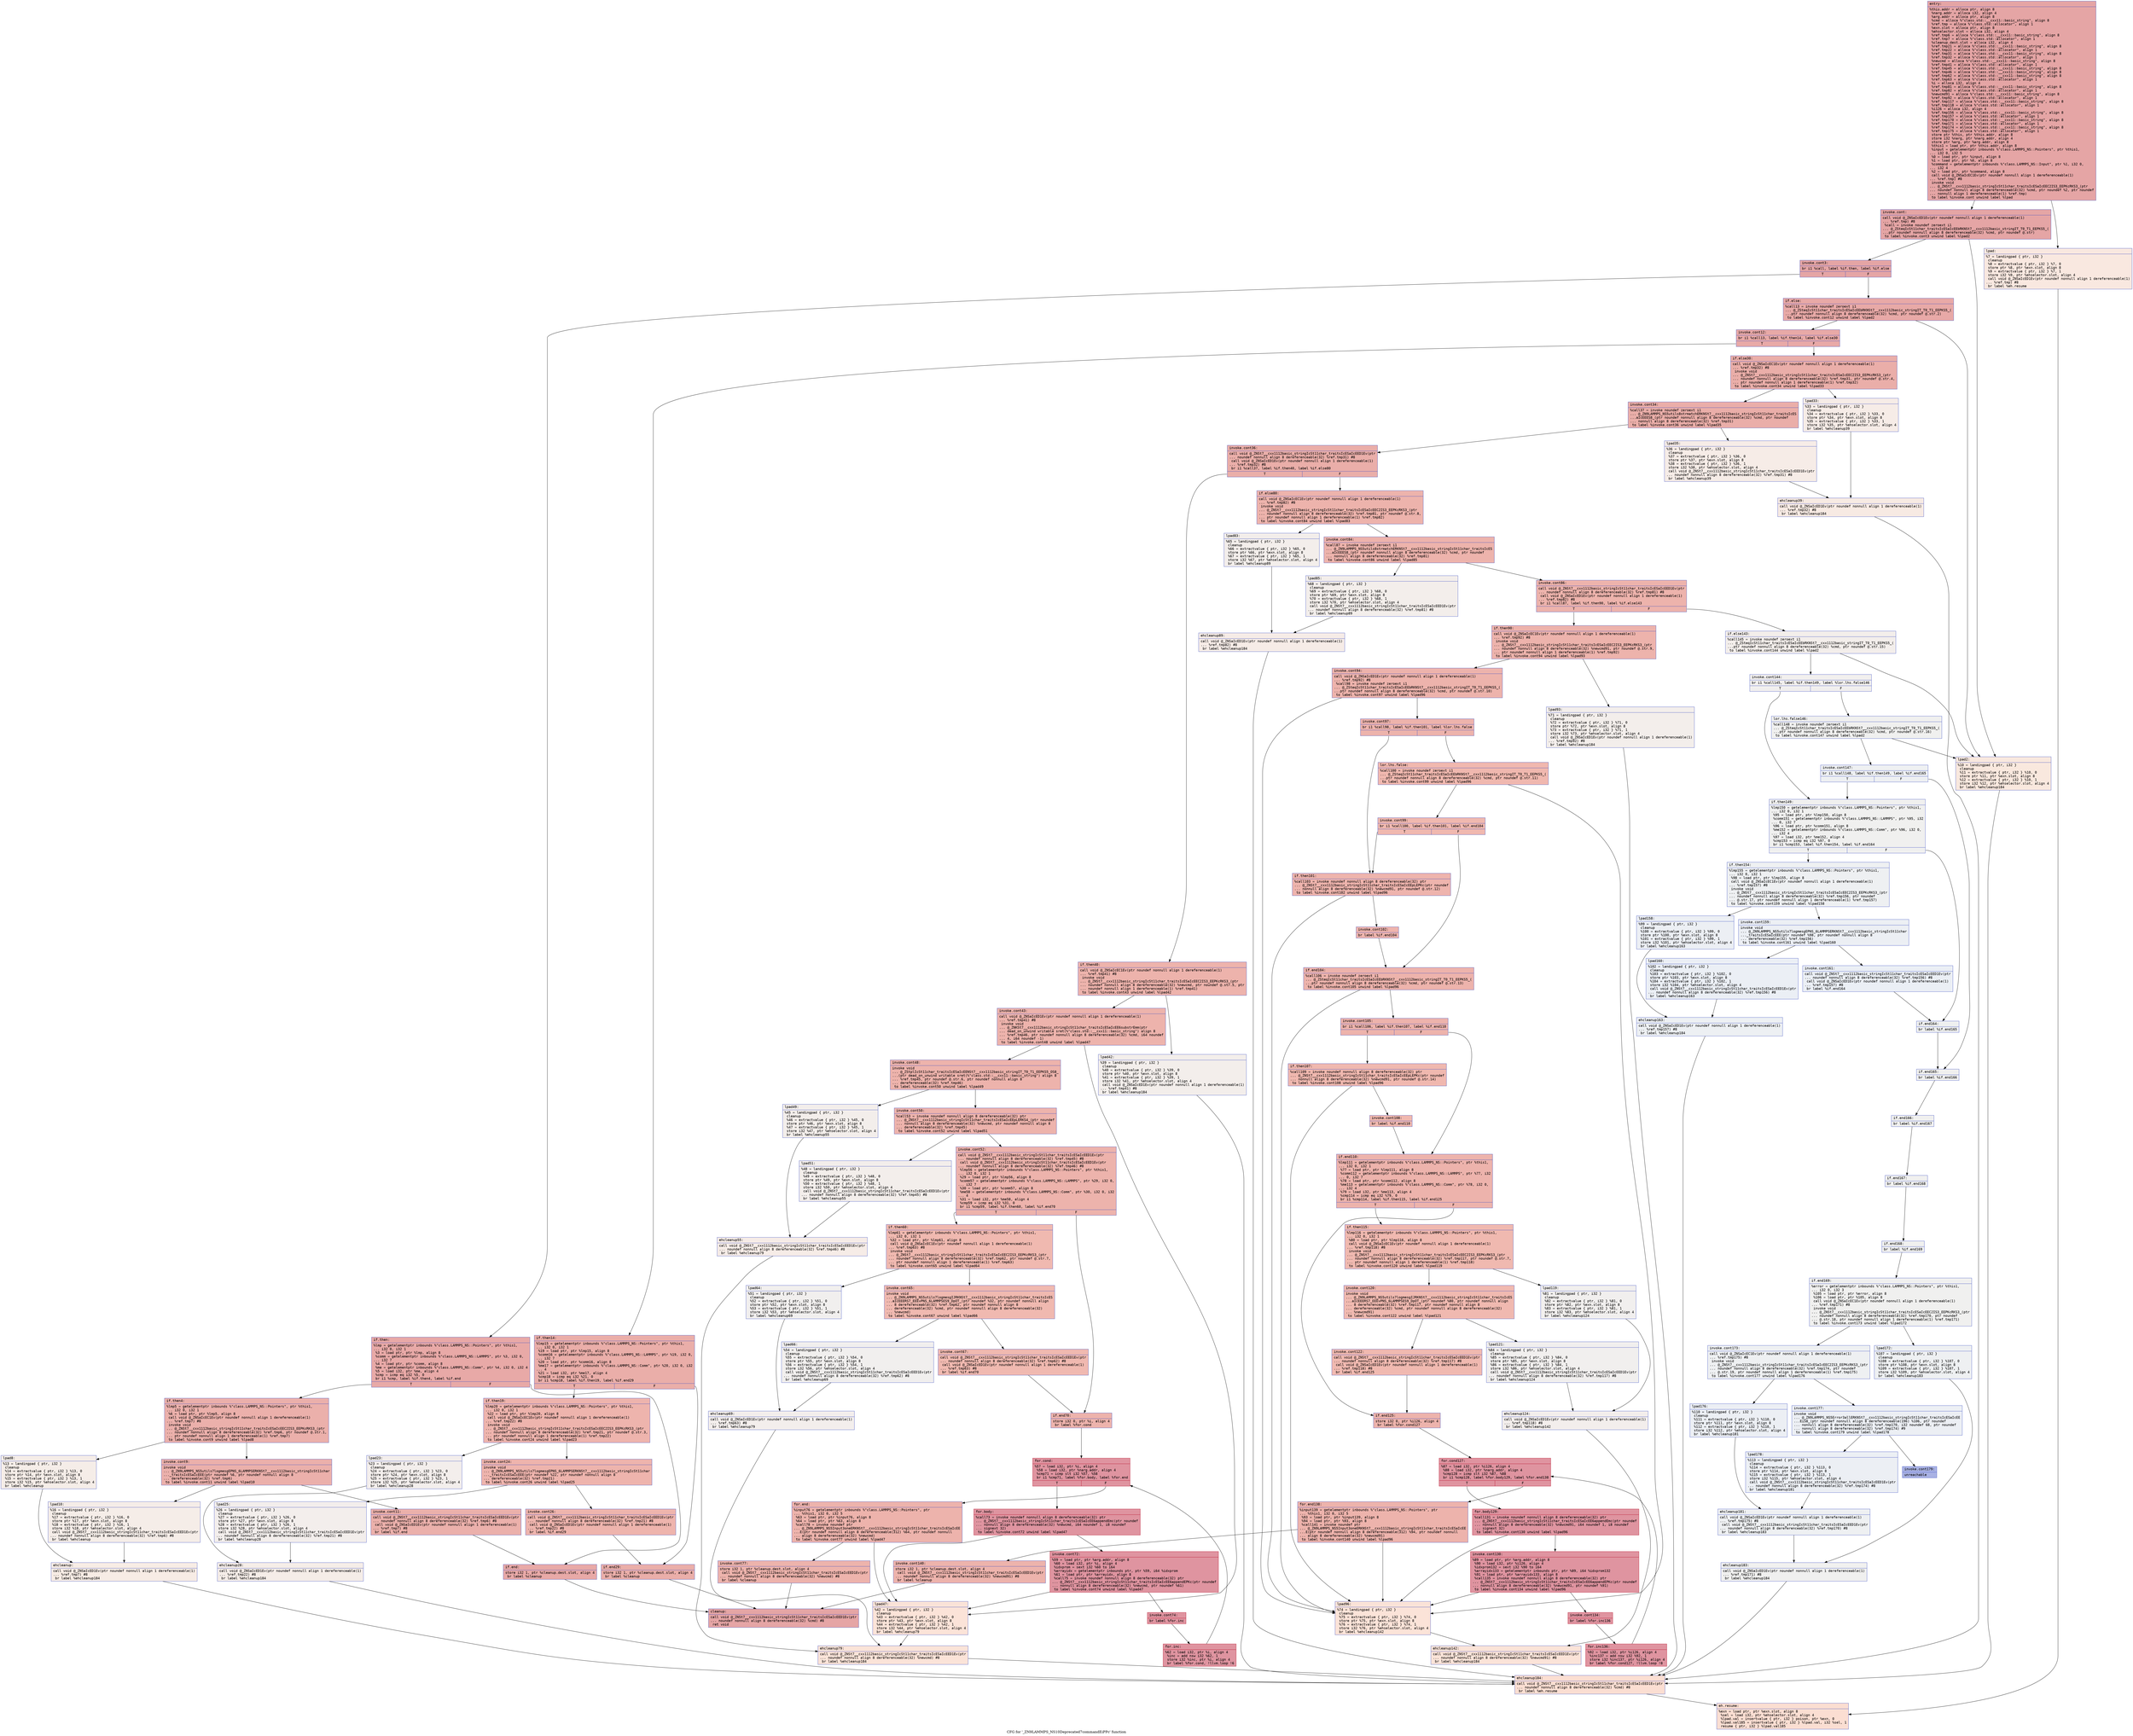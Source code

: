 digraph "CFG for '_ZN9LAMMPS_NS10Deprecated7commandEiPPc' function" {
	label="CFG for '_ZN9LAMMPS_NS10Deprecated7commandEiPPc' function";

	Node0x55998dfa7c60 [shape=record,color="#3d50c3ff", style=filled, fillcolor="#c5333470" fontname="Courier",label="{entry:\l|  %this.addr = alloca ptr, align 8\l  %narg.addr = alloca i32, align 4\l  %arg.addr = alloca ptr, align 8\l  %cmd = alloca %\"class.std::__cxx11::basic_string\", align 8\l  %ref.tmp = alloca %\"class.std::allocator\", align 1\l  %exn.slot = alloca ptr, align 8\l  %ehselector.slot = alloca i32, align 4\l  %ref.tmp6 = alloca %\"class.std::__cxx11::basic_string\", align 8\l  %ref.tmp7 = alloca %\"class.std::allocator\", align 1\l  %cleanup.dest.slot = alloca i32, align 4\l  %ref.tmp21 = alloca %\"class.std::__cxx11::basic_string\", align 8\l  %ref.tmp22 = alloca %\"class.std::allocator\", align 1\l  %ref.tmp31 = alloca %\"class.std::__cxx11::basic_string\", align 8\l  %ref.tmp32 = alloca %\"class.std::allocator\", align 1\l  %newcmd = alloca %\"class.std::__cxx11::basic_string\", align 8\l  %ref.tmp41 = alloca %\"class.std::allocator\", align 1\l  %ref.tmp45 = alloca %\"class.std::__cxx11::basic_string\", align 8\l  %ref.tmp46 = alloca %\"class.std::__cxx11::basic_string\", align 8\l  %ref.tmp62 = alloca %\"class.std::__cxx11::basic_string\", align 8\l  %ref.tmp63 = alloca %\"class.std::allocator\", align 1\l  %i = alloca i32, align 4\l  %ref.tmp81 = alloca %\"class.std::__cxx11::basic_string\", align 8\l  %ref.tmp82 = alloca %\"class.std::allocator\", align 1\l  %newcmd91 = alloca %\"class.std::__cxx11::basic_string\", align 8\l  %ref.tmp92 = alloca %\"class.std::allocator\", align 1\l  %ref.tmp117 = alloca %\"class.std::__cxx11::basic_string\", align 8\l  %ref.tmp118 = alloca %\"class.std::allocator\", align 1\l  %i126 = alloca i32, align 4\l  %ref.tmp156 = alloca %\"class.std::__cxx11::basic_string\", align 8\l  %ref.tmp157 = alloca %\"class.std::allocator\", align 1\l  %ref.tmp170 = alloca %\"class.std::__cxx11::basic_string\", align 8\l  %ref.tmp171 = alloca %\"class.std::allocator\", align 1\l  %ref.tmp174 = alloca %\"class.std::__cxx11::basic_string\", align 8\l  %ref.tmp175 = alloca %\"class.std::allocator\", align 1\l  store ptr %this, ptr %this.addr, align 8\l  store i32 %narg, ptr %narg.addr, align 4\l  store ptr %arg, ptr %arg.addr, align 8\l  %this1 = load ptr, ptr %this.addr, align 8\l  %input = getelementptr inbounds %\"class.LAMMPS_NS::Pointers\", ptr %this1,\l... i32 0, i32 5\l  %0 = load ptr, ptr %input, align 8\l  %1 = load ptr, ptr %0, align 8\l  %command = getelementptr inbounds %\"class.LAMMPS_NS::Input\", ptr %1, i32 0,\l... i32 4\l  %2 = load ptr, ptr %command, align 8\l  call void @_ZNSaIcEC1Ev(ptr noundef nonnull align 1 dereferenceable(1)\l... %ref.tmp) #8\l  invoke void\l... @_ZNSt7__cxx1112basic_stringIcSt11char_traitsIcESaIcEEC2IS3_EEPKcRKS3_(ptr\l... noundef nonnull align 8 dereferenceable(32) %cmd, ptr noundef %2, ptr noundef\l... nonnull align 1 dereferenceable(1) %ref.tmp)\l          to label %invoke.cont unwind label %lpad\l}"];
	Node0x55998dfa7c60 -> Node0x55998dfab8a0[tooltip="entry -> invoke.cont\nProbability 100.00%" ];
	Node0x55998dfa7c60 -> Node0x55998dfab980[tooltip="entry -> lpad\nProbability 0.00%" ];
	Node0x55998dfab8a0 [shape=record,color="#3d50c3ff", style=filled, fillcolor="#c5333470" fontname="Courier",label="{invoke.cont:\l|  call void @_ZNSaIcED1Ev(ptr noundef nonnull align 1 dereferenceable(1)\l... %ref.tmp) #8\l  %call = invoke noundef zeroext i1\l... @_ZSteqIcSt11char_traitsIcESaIcEEbRKNSt7__cxx1112basic_stringIT_T0_T1_EEPKS5_(\l...ptr noundef nonnull align 8 dereferenceable(32) %cmd, ptr noundef @.str)\l          to label %invoke.cont3 unwind label %lpad2\l}"];
	Node0x55998dfab8a0 -> Node0x55998dfabda0[tooltip="invoke.cont -> invoke.cont3\nProbability 100.00%" ];
	Node0x55998dfab8a0 -> Node0x55998dfabe50[tooltip="invoke.cont -> lpad2\nProbability 0.00%" ];
	Node0x55998dfabda0 [shape=record,color="#3d50c3ff", style=filled, fillcolor="#c5333470" fontname="Courier",label="{invoke.cont3:\l|  br i1 %call, label %if.then, label %if.else\l|{<s0>T|<s1>F}}"];
	Node0x55998dfabda0:s0 -> Node0x55998dfac220[tooltip="invoke.cont3 -> if.then\nProbability 50.00%" ];
	Node0x55998dfabda0:s1 -> Node0x55998dfac270[tooltip="invoke.cont3 -> if.else\nProbability 50.00%" ];
	Node0x55998dfac220 [shape=record,color="#3d50c3ff", style=filled, fillcolor="#ca3b3770" fontname="Courier",label="{if.then:\l|  %lmp = getelementptr inbounds %\"class.LAMMPS_NS::Pointers\", ptr %this1,\l... i32 0, i32 1\l  %3 = load ptr, ptr %lmp, align 8\l  %comm = getelementptr inbounds %\"class.LAMMPS_NS::LAMMPS\", ptr %3, i32 0,\l... i32 7\l  %4 = load ptr, ptr %comm, align 8\l  %me = getelementptr inbounds %\"class.LAMMPS_NS::Comm\", ptr %4, i32 0, i32 4\l  %5 = load i32, ptr %me, align 4\l  %cmp = icmp eq i32 %5, 0\l  br i1 %cmp, label %if.then4, label %if.end\l|{<s0>T|<s1>F}}"];
	Node0x55998dfac220:s0 -> Node0x55998dfacdd0[tooltip="if.then -> if.then4\nProbability 37.50%" ];
	Node0x55998dfac220:s1 -> Node0x55998dface50[tooltip="if.then -> if.end\nProbability 62.50%" ];
	Node0x55998dfacdd0 [shape=record,color="#3d50c3ff", style=filled, fillcolor="#d24b4070" fontname="Courier",label="{if.then4:\l|  %lmp5 = getelementptr inbounds %\"class.LAMMPS_NS::Pointers\", ptr %this1,\l... i32 0, i32 1\l  %6 = load ptr, ptr %lmp5, align 8\l  call void @_ZNSaIcEC1Ev(ptr noundef nonnull align 1 dereferenceable(1)\l... %ref.tmp7) #8\l  invoke void\l... @_ZNSt7__cxx1112basic_stringIcSt11char_traitsIcESaIcEEC2IS3_EEPKcRKS3_(ptr\l... noundef nonnull align 8 dereferenceable(32) %ref.tmp6, ptr noundef @.str.1,\l... ptr noundef nonnull align 1 dereferenceable(1) %ref.tmp7)\l          to label %invoke.cont9 unwind label %lpad8\l}"];
	Node0x55998dfacdd0 -> Node0x55998dfad2b0[tooltip="if.then4 -> invoke.cont9\nProbability 100.00%" ];
	Node0x55998dfacdd0 -> Node0x55998dfad330[tooltip="if.then4 -> lpad8\nProbability 0.00%" ];
	Node0x55998dfad2b0 [shape=record,color="#3d50c3ff", style=filled, fillcolor="#d24b4070" fontname="Courier",label="{invoke.cont9:\l|  invoke void\l... @_ZN9LAMMPS_NS5utils7logmesgEPNS_6LAMMPSERKNSt7__cxx1112basic_stringIcSt11char\l..._traitsIcESaIcEEE(ptr noundef %6, ptr noundef nonnull align 8\l... dereferenceable(32) %ref.tmp6)\l          to label %invoke.cont11 unwind label %lpad10\l}"];
	Node0x55998dfad2b0 -> Node0x55998dfad260[tooltip="invoke.cont9 -> invoke.cont11\nProbability 100.00%" ];
	Node0x55998dfad2b0 -> Node0x55998dfad510[tooltip="invoke.cont9 -> lpad10\nProbability 0.00%" ];
	Node0x55998dfad260 [shape=record,color="#3d50c3ff", style=filled, fillcolor="#d24b4070" fontname="Courier",label="{invoke.cont11:\l|  call void @_ZNSt7__cxx1112basic_stringIcSt11char_traitsIcESaIcEED1Ev(ptr\l... noundef nonnull align 8 dereferenceable(32) %ref.tmp6) #8\l  call void @_ZNSaIcED1Ev(ptr noundef nonnull align 1 dereferenceable(1)\l... %ref.tmp7) #8\l  br label %if.end\l}"];
	Node0x55998dfad260 -> Node0x55998dface50[tooltip="invoke.cont11 -> if.end\nProbability 100.00%" ];
	Node0x55998dfab980 [shape=record,color="#3d50c3ff", style=filled, fillcolor="#f1ccb870" fontname="Courier",label="{lpad:\l|  %7 = landingpad \{ ptr, i32 \}\l          cleanup\l  %8 = extractvalue \{ ptr, i32 \} %7, 0\l  store ptr %8, ptr %exn.slot, align 8\l  %9 = extractvalue \{ ptr, i32 \} %7, 1\l  store i32 %9, ptr %ehselector.slot, align 4\l  call void @_ZNSaIcED1Ev(ptr noundef nonnull align 1 dereferenceable(1)\l... %ref.tmp) #8\l  br label %eh.resume\l}"];
	Node0x55998dfab980 -> Node0x55998dfadf10[tooltip="lpad -> eh.resume\nProbability 100.00%" ];
	Node0x55998dfabe50 [shape=record,color="#3d50c3ff", style=filled, fillcolor="#f2cab570" fontname="Courier",label="{lpad2:\l|  %10 = landingpad \{ ptr, i32 \}\l          cleanup\l  %11 = extractvalue \{ ptr, i32 \} %10, 0\l  store ptr %11, ptr %exn.slot, align 8\l  %12 = extractvalue \{ ptr, i32 \} %10, 1\l  store i32 %12, ptr %ehselector.slot, align 4\l  br label %ehcleanup184\l}"];
	Node0x55998dfabe50 -> Node0x55998dfae2c0[tooltip="lpad2 -> ehcleanup184\nProbability 100.00%" ];
	Node0x55998dfad330 [shape=record,color="#3d50c3ff", style=filled, fillcolor="#e8d6cc70" fontname="Courier",label="{lpad8:\l|  %13 = landingpad \{ ptr, i32 \}\l          cleanup\l  %14 = extractvalue \{ ptr, i32 \} %13, 0\l  store ptr %14, ptr %exn.slot, align 8\l  %15 = extractvalue \{ ptr, i32 \} %13, 1\l  store i32 %15, ptr %ehselector.slot, align 4\l  br label %ehcleanup\l}"];
	Node0x55998dfad330 -> Node0x55998dfae690[tooltip="lpad8 -> ehcleanup\nProbability 100.00%" ];
	Node0x55998dfad510 [shape=record,color="#3d50c3ff", style=filled, fillcolor="#e8d6cc70" fontname="Courier",label="{lpad10:\l|  %16 = landingpad \{ ptr, i32 \}\l          cleanup\l  %17 = extractvalue \{ ptr, i32 \} %16, 0\l  store ptr %17, ptr %exn.slot, align 8\l  %18 = extractvalue \{ ptr, i32 \} %16, 1\l  store i32 %18, ptr %ehselector.slot, align 4\l  call void @_ZNSt7__cxx1112basic_stringIcSt11char_traitsIcESaIcEED1Ev(ptr\l... noundef nonnull align 8 dereferenceable(32) %ref.tmp6) #8\l  br label %ehcleanup\l}"];
	Node0x55998dfad510 -> Node0x55998dfae690[tooltip="lpad10 -> ehcleanup\nProbability 100.00%" ];
	Node0x55998dfae690 [shape=record,color="#3d50c3ff", style=filled, fillcolor="#ecd3c570" fontname="Courier",label="{ehcleanup:\l|  call void @_ZNSaIcED1Ev(ptr noundef nonnull align 1 dereferenceable(1)\l... %ref.tmp7) #8\l  br label %ehcleanup184\l}"];
	Node0x55998dfae690 -> Node0x55998dfae2c0[tooltip="ehcleanup -> ehcleanup184\nProbability 100.00%" ];
	Node0x55998dface50 [shape=record,color="#3d50c3ff", style=filled, fillcolor="#ca3b3770" fontname="Courier",label="{if.end:\l|  store i32 1, ptr %cleanup.dest.slot, align 4\l  br label %cleanup\l}"];
	Node0x55998dface50 -> Node0x55998dfaee50[tooltip="if.end -> cleanup\nProbability 100.00%" ];
	Node0x55998dfac270 [shape=record,color="#3d50c3ff", style=filled, fillcolor="#ca3b3770" fontname="Courier",label="{if.else:\l|  %call13 = invoke noundef zeroext i1\l... @_ZSteqIcSt11char_traitsIcESaIcEEbRKNSt7__cxx1112basic_stringIT_T0_T1_EEPKS5_(\l...ptr noundef nonnull align 8 dereferenceable(32) %cmd, ptr noundef @.str.2)\l          to label %invoke.cont12 unwind label %lpad2\l}"];
	Node0x55998dfac270 -> Node0x55998dfaef10[tooltip="if.else -> invoke.cont12\nProbability 100.00%" ];
	Node0x55998dfac270 -> Node0x55998dfabe50[tooltip="if.else -> lpad2\nProbability 0.00%" ];
	Node0x55998dfaef10 [shape=record,color="#3d50c3ff", style=filled, fillcolor="#ca3b3770" fontname="Courier",label="{invoke.cont12:\l|  br i1 %call13, label %if.then14, label %if.else30\l|{<s0>T|<s1>F}}"];
	Node0x55998dfaef10:s0 -> Node0x55998dfa8780[tooltip="invoke.cont12 -> if.then14\nProbability 50.00%" ];
	Node0x55998dfaef10:s1 -> Node0x55998dfa87d0[tooltip="invoke.cont12 -> if.else30\nProbability 50.00%" ];
	Node0x55998dfa8780 [shape=record,color="#3d50c3ff", style=filled, fillcolor="#d0473d70" fontname="Courier",label="{if.then14:\l|  %lmp15 = getelementptr inbounds %\"class.LAMMPS_NS::Pointers\", ptr %this1,\l... i32 0, i32 1\l  %19 = load ptr, ptr %lmp15, align 8\l  %comm16 = getelementptr inbounds %\"class.LAMMPS_NS::LAMMPS\", ptr %19, i32 0,\l... i32 7\l  %20 = load ptr, ptr %comm16, align 8\l  %me17 = getelementptr inbounds %\"class.LAMMPS_NS::Comm\", ptr %20, i32 0, i32\l... 4\l  %21 = load i32, ptr %me17, align 4\l  %cmp18 = icmp eq i32 %21, 0\l  br i1 %cmp18, label %if.then19, label %if.end29\l|{<s0>T|<s1>F}}"];
	Node0x55998dfa8780:s0 -> Node0x55998dfaff90[tooltip="if.then14 -> if.then19\nProbability 37.50%" ];
	Node0x55998dfa8780:s1 -> Node0x55998dfb0010[tooltip="if.then14 -> if.end29\nProbability 62.50%" ];
	Node0x55998dfaff90 [shape=record,color="#3d50c3ff", style=filled, fillcolor="#d8564670" fontname="Courier",label="{if.then19:\l|  %lmp20 = getelementptr inbounds %\"class.LAMMPS_NS::Pointers\", ptr %this1,\l... i32 0, i32 1\l  %22 = load ptr, ptr %lmp20, align 8\l  call void @_ZNSaIcEC1Ev(ptr noundef nonnull align 1 dereferenceable(1)\l... %ref.tmp22) #8\l  invoke void\l... @_ZNSt7__cxx1112basic_stringIcSt11char_traitsIcESaIcEEC2IS3_EEPKcRKS3_(ptr\l... noundef nonnull align 8 dereferenceable(32) %ref.tmp21, ptr noundef @.str.3,\l... ptr noundef nonnull align 1 dereferenceable(1) %ref.tmp22)\l          to label %invoke.cont24 unwind label %lpad23\l}"];
	Node0x55998dfaff90 -> Node0x55998dfb0420[tooltip="if.then19 -> invoke.cont24\nProbability 100.00%" ];
	Node0x55998dfaff90 -> Node0x55998dfb04a0[tooltip="if.then19 -> lpad23\nProbability 0.00%" ];
	Node0x55998dfb0420 [shape=record,color="#3d50c3ff", style=filled, fillcolor="#d8564670" fontname="Courier",label="{invoke.cont24:\l|  invoke void\l... @_ZN9LAMMPS_NS5utils7logmesgEPNS_6LAMMPSERKNSt7__cxx1112basic_stringIcSt11char\l..._traitsIcESaIcEEE(ptr noundef %22, ptr noundef nonnull align 8\l... dereferenceable(32) %ref.tmp21)\l          to label %invoke.cont26 unwind label %lpad25\l}"];
	Node0x55998dfb0420 -> Node0x55998dfb03d0[tooltip="invoke.cont24 -> invoke.cont26\nProbability 100.00%" ];
	Node0x55998dfb0420 -> Node0x55998dfb07a0[tooltip="invoke.cont24 -> lpad25\nProbability 0.00%" ];
	Node0x55998dfb03d0 [shape=record,color="#3d50c3ff", style=filled, fillcolor="#d8564670" fontname="Courier",label="{invoke.cont26:\l|  call void @_ZNSt7__cxx1112basic_stringIcSt11char_traitsIcESaIcEED1Ev(ptr\l... noundef nonnull align 8 dereferenceable(32) %ref.tmp21) #8\l  call void @_ZNSaIcED1Ev(ptr noundef nonnull align 1 dereferenceable(1)\l... %ref.tmp22) #8\l  br label %if.end29\l}"];
	Node0x55998dfb03d0 -> Node0x55998dfb0010[tooltip="invoke.cont26 -> if.end29\nProbability 100.00%" ];
	Node0x55998dfb04a0 [shape=record,color="#3d50c3ff", style=filled, fillcolor="#e3d9d370" fontname="Courier",label="{lpad23:\l|  %23 = landingpad \{ ptr, i32 \}\l          cleanup\l  %24 = extractvalue \{ ptr, i32 \} %23, 0\l  store ptr %24, ptr %exn.slot, align 8\l  %25 = extractvalue \{ ptr, i32 \} %23, 1\l  store i32 %25, ptr %ehselector.slot, align 4\l  br label %ehcleanup28\l}"];
	Node0x55998dfb04a0 -> Node0x55998dfb0ec0[tooltip="lpad23 -> ehcleanup28\nProbability 100.00%" ];
	Node0x55998dfb07a0 [shape=record,color="#3d50c3ff", style=filled, fillcolor="#e3d9d370" fontname="Courier",label="{lpad25:\l|  %26 = landingpad \{ ptr, i32 \}\l          cleanup\l  %27 = extractvalue \{ ptr, i32 \} %26, 0\l  store ptr %27, ptr %exn.slot, align 8\l  %28 = extractvalue \{ ptr, i32 \} %26, 1\l  store i32 %28, ptr %ehselector.slot, align 4\l  call void @_ZNSt7__cxx1112basic_stringIcSt11char_traitsIcESaIcEED1Ev(ptr\l... noundef nonnull align 8 dereferenceable(32) %ref.tmp21) #8\l  br label %ehcleanup28\l}"];
	Node0x55998dfb07a0 -> Node0x55998dfb0ec0[tooltip="lpad25 -> ehcleanup28\nProbability 100.00%" ];
	Node0x55998dfb0ec0 [shape=record,color="#3d50c3ff", style=filled, fillcolor="#e8d6cc70" fontname="Courier",label="{ehcleanup28:\l|  call void @_ZNSaIcED1Ev(ptr noundef nonnull align 1 dereferenceable(1)\l... %ref.tmp22) #8\l  br label %ehcleanup184\l}"];
	Node0x55998dfb0ec0 -> Node0x55998dfae2c0[tooltip="ehcleanup28 -> ehcleanup184\nProbability 100.00%" ];
	Node0x55998dfb0010 [shape=record,color="#3d50c3ff", style=filled, fillcolor="#d0473d70" fontname="Courier",label="{if.end29:\l|  store i32 1, ptr %cleanup.dest.slot, align 4\l  br label %cleanup\l}"];
	Node0x55998dfb0010 -> Node0x55998dfaee50[tooltip="if.end29 -> cleanup\nProbability 100.00%" ];
	Node0x55998dfa87d0 [shape=record,color="#3d50c3ff", style=filled, fillcolor="#d0473d70" fontname="Courier",label="{if.else30:\l|  call void @_ZNSaIcEC1Ev(ptr noundef nonnull align 1 dereferenceable(1)\l... %ref.tmp32) #8\l  invoke void\l... @_ZNSt7__cxx1112basic_stringIcSt11char_traitsIcESaIcEEC2IS3_EEPKcRKS3_(ptr\l... noundef nonnull align 8 dereferenceable(32) %ref.tmp31, ptr noundef @.str.4,\l... ptr noundef nonnull align 1 dereferenceable(1) %ref.tmp32)\l          to label %invoke.cont34 unwind label %lpad33\l}"];
	Node0x55998dfa87d0 -> Node0x55998dfb1780[tooltip="if.else30 -> invoke.cont34\nProbability 100.00%" ];
	Node0x55998dfa87d0 -> Node0x55998dfb17d0[tooltip="if.else30 -> lpad33\nProbability 0.00%" ];
	Node0x55998dfb1780 [shape=record,color="#3d50c3ff", style=filled, fillcolor="#d0473d70" fontname="Courier",label="{invoke.cont34:\l|  %call37 = invoke noundef zeroext i1\l... @_ZN9LAMMPS_NS5utils8strmatchERKNSt7__cxx1112basic_stringIcSt11char_traitsIcES\l...aIcEEES8_(ptr noundef nonnull align 8 dereferenceable(32) %cmd, ptr noundef\l... nonnull align 8 dereferenceable(32) %ref.tmp31)\l          to label %invoke.cont36 unwind label %lpad35\l}"];
	Node0x55998dfb1780 -> Node0x55998dfb1730[tooltip="invoke.cont34 -> invoke.cont36\nProbability 100.00%" ];
	Node0x55998dfb1780 -> Node0x55998dfb19d0[tooltip="invoke.cont34 -> lpad35\nProbability 0.00%" ];
	Node0x55998dfb1730 [shape=record,color="#3d50c3ff", style=filled, fillcolor="#d0473d70" fontname="Courier",label="{invoke.cont36:\l|  call void @_ZNSt7__cxx1112basic_stringIcSt11char_traitsIcESaIcEED1Ev(ptr\l... noundef nonnull align 8 dereferenceable(32) %ref.tmp31) #8\l  call void @_ZNSaIcED1Ev(ptr noundef nonnull align 1 dereferenceable(1)\l... %ref.tmp32) #8\l  br i1 %call37, label %if.then40, label %if.else80\l|{<s0>T|<s1>F}}"];
	Node0x55998dfb1730:s0 -> Node0x55998dfb1f50[tooltip="invoke.cont36 -> if.then40\nProbability 50.00%" ];
	Node0x55998dfb1730:s1 -> Node0x55998dfb1fd0[tooltip="invoke.cont36 -> if.else80\nProbability 50.00%" ];
	Node0x55998dfb1f50 [shape=record,color="#3d50c3ff", style=filled, fillcolor="#d6524470" fontname="Courier",label="{if.then40:\l|  call void @_ZNSaIcEC1Ev(ptr noundef nonnull align 1 dereferenceable(1)\l... %ref.tmp41) #8\l  invoke void\l... @_ZNSt7__cxx1112basic_stringIcSt11char_traitsIcESaIcEEC2IS3_EEPKcRKS3_(ptr\l... noundef nonnull align 8 dereferenceable(32) %newcmd, ptr noundef @.str.5, ptr\l... noundef nonnull align 1 dereferenceable(1) %ref.tmp41)\l          to label %invoke.cont43 unwind label %lpad42\l}"];
	Node0x55998dfb1f50 -> Node0x55998dfb2260[tooltip="if.then40 -> invoke.cont43\nProbability 100.00%" ];
	Node0x55998dfb1f50 -> Node0x55998dfb22e0[tooltip="if.then40 -> lpad42\nProbability 0.00%" ];
	Node0x55998dfb2260 [shape=record,color="#3d50c3ff", style=filled, fillcolor="#d6524470" fontname="Courier",label="{invoke.cont43:\l|  call void @_ZNSaIcED1Ev(ptr noundef nonnull align 1 dereferenceable(1)\l... %ref.tmp41) #8\l  invoke void\l... @_ZNKSt7__cxx1112basic_stringIcSt11char_traitsIcESaIcEE6substrEmm(ptr\l... dead_on_unwind writable sret(%\"class.std::__cxx11::basic_string\") align 8\l... %ref.tmp46, ptr noundef nonnull align 8 dereferenceable(32) %cmd, i64 noundef\l... 4, i64 noundef -1)\l          to label %invoke.cont48 unwind label %lpad47\l}"];
	Node0x55998dfb2260 -> Node0x55998dfb2690[tooltip="invoke.cont43 -> invoke.cont48\nProbability 100.00%" ];
	Node0x55998dfb2260 -> Node0x55998dfb2770[tooltip="invoke.cont43 -> lpad47\nProbability 0.00%" ];
	Node0x55998dfb2690 [shape=record,color="#3d50c3ff", style=filled, fillcolor="#d6524470" fontname="Courier",label="{invoke.cont48:\l|  invoke void\l... @_ZStplIcSt11char_traitsIcESaIcEENSt7__cxx1112basic_stringIT_T0_T1_EEPKS5_OS8_\l...(ptr dead_on_unwind writable sret(%\"class.std::__cxx11::basic_string\") align 8\l... %ref.tmp45, ptr noundef @.str.6, ptr noundef nonnull align 8\l... dereferenceable(32) %ref.tmp46)\l          to label %invoke.cont50 unwind label %lpad49\l}"];
	Node0x55998dfb2690 -> Node0x55998dfb2610[tooltip="invoke.cont48 -> invoke.cont50\nProbability 100.00%" ];
	Node0x55998dfb2690 -> Node0x55998dfb2bb0[tooltip="invoke.cont48 -> lpad49\nProbability 0.00%" ];
	Node0x55998dfb2610 [shape=record,color="#3d50c3ff", style=filled, fillcolor="#d6524470" fontname="Courier",label="{invoke.cont50:\l|  %call53 = invoke noundef nonnull align 8 dereferenceable(32) ptr\l... @_ZNSt7__cxx1112basic_stringIcSt11char_traitsIcESaIcEEpLERKS4_(ptr noundef\l... nonnull align 8 dereferenceable(32) %newcmd, ptr noundef nonnull align 8\l... dereferenceable(32) %ref.tmp45)\l          to label %invoke.cont52 unwind label %lpad51\l}"];
	Node0x55998dfb2610 -> Node0x55998dfb2fb0[tooltip="invoke.cont50 -> invoke.cont52\nProbability 100.00%" ];
	Node0x55998dfb2610 -> Node0x55998dfb3000[tooltip="invoke.cont50 -> lpad51\nProbability 0.00%" ];
	Node0x55998dfb2fb0 [shape=record,color="#3d50c3ff", style=filled, fillcolor="#d6524470" fontname="Courier",label="{invoke.cont52:\l|  call void @_ZNSt7__cxx1112basic_stringIcSt11char_traitsIcESaIcEED1Ev(ptr\l... noundef nonnull align 8 dereferenceable(32) %ref.tmp45) #8\l  call void @_ZNSt7__cxx1112basic_stringIcSt11char_traitsIcESaIcEED1Ev(ptr\l... noundef nonnull align 8 dereferenceable(32) %ref.tmp46) #8\l  %lmp56 = getelementptr inbounds %\"class.LAMMPS_NS::Pointers\", ptr %this1,\l... i32 0, i32 1\l  %29 = load ptr, ptr %lmp56, align 8\l  %comm57 = getelementptr inbounds %\"class.LAMMPS_NS::LAMMPS\", ptr %29, i32 0,\l... i32 7\l  %30 = load ptr, ptr %comm57, align 8\l  %me58 = getelementptr inbounds %\"class.LAMMPS_NS::Comm\", ptr %30, i32 0, i32\l... 4\l  %31 = load i32, ptr %me58, align 4\l  %cmp59 = icmp eq i32 %31, 0\l  br i1 %cmp59, label %if.then60, label %if.end70\l|{<s0>T|<s1>F}}"];
	Node0x55998dfb2fb0:s0 -> Node0x55998dfb2f60[tooltip="invoke.cont52 -> if.then60\nProbability 37.50%" ];
	Node0x55998dfb2fb0:s1 -> Node0x55998dfac680[tooltip="invoke.cont52 -> if.end70\nProbability 62.50%" ];
	Node0x55998dfb2f60 [shape=record,color="#3d50c3ff", style=filled, fillcolor="#de614d70" fontname="Courier",label="{if.then60:\l|  %lmp61 = getelementptr inbounds %\"class.LAMMPS_NS::Pointers\", ptr %this1,\l... i32 0, i32 1\l  %32 = load ptr, ptr %lmp61, align 8\l  call void @_ZNSaIcEC1Ev(ptr noundef nonnull align 1 dereferenceable(1)\l... %ref.tmp63) #8\l  invoke void\l... @_ZNSt7__cxx1112basic_stringIcSt11char_traitsIcESaIcEEC2IS3_EEPKcRKS3_(ptr\l... noundef nonnull align 8 dereferenceable(32) %ref.tmp62, ptr noundef @.str.7,\l... ptr noundef nonnull align 1 dereferenceable(1) %ref.tmp63)\l          to label %invoke.cont65 unwind label %lpad64\l}"];
	Node0x55998dfb2f60 -> Node0x55998dfb4490[tooltip="if.then60 -> invoke.cont65\nProbability 100.00%" ];
	Node0x55998dfb2f60 -> Node0x55998dfb44e0[tooltip="if.then60 -> lpad64\nProbability 0.00%" ];
	Node0x55998dfb4490 [shape=record,color="#3d50c3ff", style=filled, fillcolor="#de614d70" fontname="Courier",label="{invoke.cont65:\l|  invoke void\l... @_ZN9LAMMPS_NS5utils7logmesgIJRKNSt7__cxx1112basic_stringIcSt11char_traitsIcES\l...aIcEEERS7_EEEvPNS_6LAMMPSES9_DpOT_(ptr noundef %32, ptr noundef nonnull align\l... 8 dereferenceable(32) %ref.tmp62, ptr noundef nonnull align 8\l... dereferenceable(32) %cmd, ptr noundef nonnull align 8 dereferenceable(32)\l... %newcmd)\l          to label %invoke.cont67 unwind label %lpad66\l}"];
	Node0x55998dfb4490 -> Node0x55998dfb4440[tooltip="invoke.cont65 -> invoke.cont67\nProbability 100.00%" ];
	Node0x55998dfb4490 -> Node0x55998dfb47f0[tooltip="invoke.cont65 -> lpad66\nProbability 0.00%" ];
	Node0x55998dfb4440 [shape=record,color="#3d50c3ff", style=filled, fillcolor="#de614d70" fontname="Courier",label="{invoke.cont67:\l|  call void @_ZNSt7__cxx1112basic_stringIcSt11char_traitsIcESaIcEED1Ev(ptr\l... noundef nonnull align 8 dereferenceable(32) %ref.tmp62) #8\l  call void @_ZNSaIcED1Ev(ptr noundef nonnull align 1 dereferenceable(1)\l... %ref.tmp63) #8\l  br label %if.end70\l}"];
	Node0x55998dfb4440 -> Node0x55998dfac680[tooltip="invoke.cont67 -> if.end70\nProbability 100.00%" ];
	Node0x55998dfb17d0 [shape=record,color="#3d50c3ff", style=filled, fillcolor="#ead5c970" fontname="Courier",label="{lpad33:\l|  %33 = landingpad \{ ptr, i32 \}\l          cleanup\l  %34 = extractvalue \{ ptr, i32 \} %33, 0\l  store ptr %34, ptr %exn.slot, align 8\l  %35 = extractvalue \{ ptr, i32 \} %33, 1\l  store i32 %35, ptr %ehselector.slot, align 4\l  br label %ehcleanup39\l}"];
	Node0x55998dfb17d0 -> Node0x55998dfb50b0[tooltip="lpad33 -> ehcleanup39\nProbability 100.00%" ];
	Node0x55998dfb19d0 [shape=record,color="#3d50c3ff", style=filled, fillcolor="#ead5c970" fontname="Courier",label="{lpad35:\l|  %36 = landingpad \{ ptr, i32 \}\l          cleanup\l  %37 = extractvalue \{ ptr, i32 \} %36, 0\l  store ptr %37, ptr %exn.slot, align 8\l  %38 = extractvalue \{ ptr, i32 \} %36, 1\l  store i32 %38, ptr %ehselector.slot, align 4\l  call void @_ZNSt7__cxx1112basic_stringIcSt11char_traitsIcESaIcEED1Ev(ptr\l... noundef nonnull align 8 dereferenceable(32) %ref.tmp31) #8\l  br label %ehcleanup39\l}"];
	Node0x55998dfb19d0 -> Node0x55998dfb50b0[tooltip="lpad35 -> ehcleanup39\nProbability 100.00%" ];
	Node0x55998dfb50b0 [shape=record,color="#3d50c3ff", style=filled, fillcolor="#eed0c070" fontname="Courier",label="{ehcleanup39:\l|  call void @_ZNSaIcED1Ev(ptr noundef nonnull align 1 dereferenceable(1)\l... %ref.tmp32) #8\l  br label %ehcleanup184\l}"];
	Node0x55998dfb50b0 -> Node0x55998dfae2c0[tooltip="ehcleanup39 -> ehcleanup184\nProbability 100.00%" ];
	Node0x55998dfb22e0 [shape=record,color="#3d50c3ff", style=filled, fillcolor="#e5d8d170" fontname="Courier",label="{lpad42:\l|  %39 = landingpad \{ ptr, i32 \}\l          cleanup\l  %40 = extractvalue \{ ptr, i32 \} %39, 0\l  store ptr %40, ptr %exn.slot, align 8\l  %41 = extractvalue \{ ptr, i32 \} %39, 1\l  store i32 %41, ptr %ehselector.slot, align 4\l  call void @_ZNSaIcED1Ev(ptr noundef nonnull align 1 dereferenceable(1)\l... %ref.tmp41) #8\l  br label %ehcleanup184\l}"];
	Node0x55998dfb22e0 -> Node0x55998dfae2c0[tooltip="lpad42 -> ehcleanup184\nProbability 100.00%" ];
	Node0x55998dfb2770 [shape=record,color="#3d50c3ff", style=filled, fillcolor="#f6bfa670" fontname="Courier",label="{lpad47:\l|  %42 = landingpad \{ ptr, i32 \}\l          cleanup\l  %43 = extractvalue \{ ptr, i32 \} %42, 0\l  store ptr %43, ptr %exn.slot, align 8\l  %44 = extractvalue \{ ptr, i32 \} %42, 1\l  store i32 %44, ptr %ehselector.slot, align 4\l  br label %ehcleanup79\l}"];
	Node0x55998dfb2770 -> Node0x55998dfb5da0[tooltip="lpad47 -> ehcleanup79\nProbability 100.00%" ];
	Node0x55998dfb2bb0 [shape=record,color="#3d50c3ff", style=filled, fillcolor="#e5d8d170" fontname="Courier",label="{lpad49:\l|  %45 = landingpad \{ ptr, i32 \}\l          cleanup\l  %46 = extractvalue \{ ptr, i32 \} %45, 0\l  store ptr %46, ptr %exn.slot, align 8\l  %47 = extractvalue \{ ptr, i32 \} %45, 1\l  store i32 %47, ptr %ehselector.slot, align 4\l  br label %ehcleanup55\l}"];
	Node0x55998dfb2bb0 -> Node0x55998dfb6920[tooltip="lpad49 -> ehcleanup55\nProbability 100.00%" ];
	Node0x55998dfb3000 [shape=record,color="#3d50c3ff", style=filled, fillcolor="#e5d8d170" fontname="Courier",label="{lpad51:\l|  %48 = landingpad \{ ptr, i32 \}\l          cleanup\l  %49 = extractvalue \{ ptr, i32 \} %48, 0\l  store ptr %49, ptr %exn.slot, align 8\l  %50 = extractvalue \{ ptr, i32 \} %48, 1\l  store i32 %50, ptr %ehselector.slot, align 4\l  call void @_ZNSt7__cxx1112basic_stringIcSt11char_traitsIcESaIcEED1Ev(ptr\l... noundef nonnull align 8 dereferenceable(32) %ref.tmp45) #8\l  br label %ehcleanup55\l}"];
	Node0x55998dfb3000 -> Node0x55998dfb6920[tooltip="lpad51 -> ehcleanup55\nProbability 100.00%" ];
	Node0x55998dfb6920 [shape=record,color="#3d50c3ff", style=filled, fillcolor="#ead5c970" fontname="Courier",label="{ehcleanup55:\l|  call void @_ZNSt7__cxx1112basic_stringIcSt11char_traitsIcESaIcEED1Ev(ptr\l... noundef nonnull align 8 dereferenceable(32) %ref.tmp46) #8\l  br label %ehcleanup79\l}"];
	Node0x55998dfb6920 -> Node0x55998dfb5da0[tooltip="ehcleanup55 -> ehcleanup79\nProbability 100.00%" ];
	Node0x55998dfb44e0 [shape=record,color="#3d50c3ff", style=filled, fillcolor="#e0dbd870" fontname="Courier",label="{lpad64:\l|  %51 = landingpad \{ ptr, i32 \}\l          cleanup\l  %52 = extractvalue \{ ptr, i32 \} %51, 0\l  store ptr %52, ptr %exn.slot, align 8\l  %53 = extractvalue \{ ptr, i32 \} %51, 1\l  store i32 %53, ptr %ehselector.slot, align 4\l  br label %ehcleanup69\l}"];
	Node0x55998dfb44e0 -> Node0x55998dfb6cf0[tooltip="lpad64 -> ehcleanup69\nProbability 100.00%" ];
	Node0x55998dfb47f0 [shape=record,color="#3d50c3ff", style=filled, fillcolor="#e0dbd870" fontname="Courier",label="{lpad66:\l|  %54 = landingpad \{ ptr, i32 \}\l          cleanup\l  %55 = extractvalue \{ ptr, i32 \} %54, 0\l  store ptr %55, ptr %exn.slot, align 8\l  %56 = extractvalue \{ ptr, i32 \} %54, 1\l  store i32 %56, ptr %ehselector.slot, align 4\l  call void @_ZNSt7__cxx1112basic_stringIcSt11char_traitsIcESaIcEED1Ev(ptr\l... noundef nonnull align 8 dereferenceable(32) %ref.tmp62) #8\l  br label %ehcleanup69\l}"];
	Node0x55998dfb47f0 -> Node0x55998dfb6cf0[tooltip="lpad66 -> ehcleanup69\nProbability 100.00%" ];
	Node0x55998dfb6cf0 [shape=record,color="#3d50c3ff", style=filled, fillcolor="#e3d9d370" fontname="Courier",label="{ehcleanup69:\l|  call void @_ZNSaIcED1Ev(ptr noundef nonnull align 1 dereferenceable(1)\l... %ref.tmp63) #8\l  br label %ehcleanup79\l}"];
	Node0x55998dfb6cf0 -> Node0x55998dfb5da0[tooltip="ehcleanup69 -> ehcleanup79\nProbability 100.00%" ];
	Node0x55998dfac680 [shape=record,color="#3d50c3ff", style=filled, fillcolor="#d6524470" fontname="Courier",label="{if.end70:\l|  store i32 0, ptr %i, align 4\l  br label %for.cond\l}"];
	Node0x55998dfac680 -> Node0x55998dfb79a0[tooltip="if.end70 -> for.cond\nProbability 100.00%" ];
	Node0x55998dfb79a0 [shape=record,color="#b70d28ff", style=filled, fillcolor="#b70d2870" fontname="Courier",label="{for.cond:\l|  %57 = load i32, ptr %i, align 4\l  %58 = load i32, ptr %narg.addr, align 4\l  %cmp71 = icmp slt i32 %57, %58\l  br i1 %cmp71, label %for.body, label %for.end\l|{<s0>T|<s1>F}}"];
	Node0x55998dfb79a0:s0 -> Node0x55998dfb7b70[tooltip="for.cond -> for.body\nProbability 96.88%" ];
	Node0x55998dfb79a0:s1 -> Node0x55998dfb7bf0[tooltip="for.cond -> for.end\nProbability 3.12%" ];
	Node0x55998dfb7b70 [shape=record,color="#b70d28ff", style=filled, fillcolor="#b70d2870" fontname="Courier",label="{for.body:\l|  %call73 = invoke noundef nonnull align 8 dereferenceable(32) ptr\l... @_ZNSt7__cxx1112basic_stringIcSt11char_traitsIcESaIcEE6appendEmc(ptr noundef\l... nonnull align 8 dereferenceable(32) %newcmd, i64 noundef 1, i8 noundef\l... signext 32)\l          to label %invoke.cont72 unwind label %lpad47\l}"];
	Node0x55998dfb7b70 -> Node0x55998dfb7e10[tooltip="for.body -> invoke.cont72\nProbability 100.00%" ];
	Node0x55998dfb7b70 -> Node0x55998dfb2770[tooltip="for.body -> lpad47\nProbability 0.00%" ];
	Node0x55998dfb7e10 [shape=record,color="#b70d28ff", style=filled, fillcolor="#b70d2870" fontname="Courier",label="{invoke.cont72:\l|  %59 = load ptr, ptr %arg.addr, align 8\l  %60 = load i32, ptr %i, align 4\l  %idxprom = sext i32 %60 to i64\l  %arrayidx = getelementptr inbounds ptr, ptr %59, i64 %idxprom\l  %61 = load ptr, ptr %arrayidx, align 8\l  %call75 = invoke noundef nonnull align 8 dereferenceable(32) ptr\l... @_ZNSt7__cxx1112basic_stringIcSt11char_traitsIcESaIcEE6appendEPKc(ptr noundef\l... nonnull align 8 dereferenceable(32) %newcmd, ptr noundef %61)\l          to label %invoke.cont74 unwind label %lpad47\l}"];
	Node0x55998dfb7e10 -> Node0x55998dfb8430[tooltip="invoke.cont72 -> invoke.cont74\nProbability 100.00%" ];
	Node0x55998dfb7e10 -> Node0x55998dfb2770[tooltip="invoke.cont72 -> lpad47\nProbability 0.00%" ];
	Node0x55998dfb8430 [shape=record,color="#b70d28ff", style=filled, fillcolor="#b70d2870" fontname="Courier",label="{invoke.cont74:\l|  br label %for.inc\l}"];
	Node0x55998dfb8430 -> Node0x55998dfb7d10[tooltip="invoke.cont74 -> for.inc\nProbability 100.00%" ];
	Node0x55998dfb7d10 [shape=record,color="#b70d28ff", style=filled, fillcolor="#b70d2870" fontname="Courier",label="{for.inc:\l|  %62 = load i32, ptr %i, align 4\l  %inc = add nsw i32 %62, 1\l  store i32 %inc, ptr %i, align 4\l  br label %for.cond, !llvm.loop !6\l}"];
	Node0x55998dfb7d10 -> Node0x55998dfb79a0[tooltip="for.inc -> for.cond\nProbability 100.00%" ];
	Node0x55998dfb7bf0 [shape=record,color="#3d50c3ff", style=filled, fillcolor="#d6524470" fontname="Courier",label="{for.end:\l|  %input76 = getelementptr inbounds %\"class.LAMMPS_NS::Pointers\", ptr\l... %this1, i32 0, i32 5\l  %63 = load ptr, ptr %input76, align 8\l  %64 = load ptr, ptr %63, align 8\l  %call78 = invoke noundef ptr\l... @_ZN9LAMMPS_NS5Input3oneERKNSt7__cxx1112basic_stringIcSt11char_traitsIcESaIcEE\l...E(ptr noundef nonnull align 8 dereferenceable(312) %64, ptr noundef nonnull\l... align 8 dereferenceable(32) %newcmd)\l          to label %invoke.cont77 unwind label %lpad47\l}"];
	Node0x55998dfb7bf0 -> Node0x55998dfb9760[tooltip="for.end -> invoke.cont77\nProbability 100.00%" ];
	Node0x55998dfb7bf0 -> Node0x55998dfb2770[tooltip="for.end -> lpad47\nProbability 0.00%" ];
	Node0x55998dfb9760 [shape=record,color="#3d50c3ff", style=filled, fillcolor="#d6524470" fontname="Courier",label="{invoke.cont77:\l|  store i32 1, ptr %cleanup.dest.slot, align 4\l  call void @_ZNSt7__cxx1112basic_stringIcSt11char_traitsIcESaIcEED1Ev(ptr\l... noundef nonnull align 8 dereferenceable(32) %newcmd) #8\l  br label %cleanup\l}"];
	Node0x55998dfb9760 -> Node0x55998dfaee50[tooltip="invoke.cont77 -> cleanup\nProbability 100.00%" ];
	Node0x55998dfb5da0 [shape=record,color="#3d50c3ff", style=filled, fillcolor="#f6bfa670" fontname="Courier",label="{ehcleanup79:\l|  call void @_ZNSt7__cxx1112basic_stringIcSt11char_traitsIcESaIcEED1Ev(ptr\l... noundef nonnull align 8 dereferenceable(32) %newcmd) #8\l  br label %ehcleanup184\l}"];
	Node0x55998dfb5da0 -> Node0x55998dfae2c0[tooltip="ehcleanup79 -> ehcleanup184\nProbability 100.00%" ];
	Node0x55998dfb1fd0 [shape=record,color="#3d50c3ff", style=filled, fillcolor="#d6524470" fontname="Courier",label="{if.else80:\l|  call void @_ZNSaIcEC1Ev(ptr noundef nonnull align 1 dereferenceable(1)\l... %ref.tmp82) #8\l  invoke void\l... @_ZNSt7__cxx1112basic_stringIcSt11char_traitsIcESaIcEEC2IS3_EEPKcRKS3_(ptr\l... noundef nonnull align 8 dereferenceable(32) %ref.tmp81, ptr noundef @.str.8,\l... ptr noundef nonnull align 1 dereferenceable(1) %ref.tmp82)\l          to label %invoke.cont84 unwind label %lpad83\l}"];
	Node0x55998dfb1fd0 -> Node0x55998dfba070[tooltip="if.else80 -> invoke.cont84\nProbability 100.00%" ];
	Node0x55998dfb1fd0 -> Node0x55998dfba0c0[tooltip="if.else80 -> lpad83\nProbability 0.00%" ];
	Node0x55998dfba070 [shape=record,color="#3d50c3ff", style=filled, fillcolor="#d6524470" fontname="Courier",label="{invoke.cont84:\l|  %call87 = invoke noundef zeroext i1\l... @_ZN9LAMMPS_NS5utils8strmatchERKNSt7__cxx1112basic_stringIcSt11char_traitsIcES\l...aIcEEES8_(ptr noundef nonnull align 8 dereferenceable(32) %cmd, ptr noundef\l... nonnull align 8 dereferenceable(32) %ref.tmp81)\l          to label %invoke.cont86 unwind label %lpad85\l}"];
	Node0x55998dfba070 -> Node0x55998dfba020[tooltip="invoke.cont84 -> invoke.cont86\nProbability 100.00%" ];
	Node0x55998dfba070 -> Node0x55998dfba2c0[tooltip="invoke.cont84 -> lpad85\nProbability 0.00%" ];
	Node0x55998dfba020 [shape=record,color="#3d50c3ff", style=filled, fillcolor="#d6524470" fontname="Courier",label="{invoke.cont86:\l|  call void @_ZNSt7__cxx1112basic_stringIcSt11char_traitsIcESaIcEED1Ev(ptr\l... noundef nonnull align 8 dereferenceable(32) %ref.tmp81) #8\l  call void @_ZNSaIcED1Ev(ptr noundef nonnull align 1 dereferenceable(1)\l... %ref.tmp82) #8\l  br i1 %call87, label %if.then90, label %if.else143\l|{<s0>T|<s1>F}}"];
	Node0x55998dfba020:s0 -> Node0x55998dfba700[tooltip="invoke.cont86 -> if.then90\nProbability 100.00%" ];
	Node0x55998dfba020:s1 -> Node0x55998dfba780[tooltip="invoke.cont86 -> if.else143\nProbability 0.00%" ];
	Node0x55998dfba700 [shape=record,color="#3d50c3ff", style=filled, fillcolor="#d6524470" fontname="Courier",label="{if.then90:\l|  call void @_ZNSaIcEC1Ev(ptr noundef nonnull align 1 dereferenceable(1)\l... %ref.tmp92) #8\l  invoke void\l... @_ZNSt7__cxx1112basic_stringIcSt11char_traitsIcESaIcEEC2IS3_EEPKcRKS3_(ptr\l... noundef nonnull align 8 dereferenceable(32) %newcmd91, ptr noundef @.str.9,\l... ptr noundef nonnull align 1 dereferenceable(1) %ref.tmp92)\l          to label %invoke.cont94 unwind label %lpad93\l}"];
	Node0x55998dfba700 -> Node0x55998dfbaa10[tooltip="if.then90 -> invoke.cont94\nProbability 100.00%" ];
	Node0x55998dfba700 -> Node0x55998dfbaa90[tooltip="if.then90 -> lpad93\nProbability 0.00%" ];
	Node0x55998dfbaa10 [shape=record,color="#3d50c3ff", style=filled, fillcolor="#d6524470" fontname="Courier",label="{invoke.cont94:\l|  call void @_ZNSaIcED1Ev(ptr noundef nonnull align 1 dereferenceable(1)\l... %ref.tmp92) #8\l  %call98 = invoke noundef zeroext i1\l... @_ZSteqIcSt11char_traitsIcESaIcEEbRKNSt7__cxx1112basic_stringIT_T0_T1_EEPKS5_(\l...ptr noundef nonnull align 8 dereferenceable(32) %cmd, ptr noundef @.str.10)\l          to label %invoke.cont97 unwind label %lpad96\l}"];
	Node0x55998dfbaa10 -> Node0x55998dfbad60[tooltip="invoke.cont94 -> invoke.cont97\nProbability 100.00%" ];
	Node0x55998dfbaa10 -> Node0x55998dfbae10[tooltip="invoke.cont94 -> lpad96\nProbability 0.00%" ];
	Node0x55998dfbad60 [shape=record,color="#3d50c3ff", style=filled, fillcolor="#d6524470" fontname="Courier",label="{invoke.cont97:\l|  br i1 %call98, label %if.then101, label %lor.lhs.false\l|{<s0>T|<s1>F}}"];
	Node0x55998dfbad60:s0 -> Node0x55998dfbb0b0[tooltip="invoke.cont97 -> if.then101\nProbability 50.00%" ];
	Node0x55998dfbad60:s1 -> Node0x55998dfbb130[tooltip="invoke.cont97 -> lor.lhs.false\nProbability 50.00%" ];
	Node0x55998dfbb130 [shape=record,color="#3d50c3ff", style=filled, fillcolor="#dc5d4a70" fontname="Courier",label="{lor.lhs.false:\l|  %call100 = invoke noundef zeroext i1\l... @_ZSteqIcSt11char_traitsIcESaIcEEbRKNSt7__cxx1112basic_stringIT_T0_T1_EEPKS5_(\l...ptr noundef nonnull align 8 dereferenceable(32) %cmd, ptr noundef @.str.11)\l          to label %invoke.cont99 unwind label %lpad96\l}"];
	Node0x55998dfbb130 -> Node0x55998dfbb260[tooltip="lor.lhs.false -> invoke.cont99\nProbability 100.00%" ];
	Node0x55998dfbb130 -> Node0x55998dfbae10[tooltip="lor.lhs.false -> lpad96\nProbability 0.00%" ];
	Node0x55998dfbb260 [shape=record,color="#3d50c3ff", style=filled, fillcolor="#dc5d4a70" fontname="Courier",label="{invoke.cont99:\l|  br i1 %call100, label %if.then101, label %if.end104\l|{<s0>T|<s1>F}}"];
	Node0x55998dfbb260:s0 -> Node0x55998dfbb0b0[tooltip="invoke.cont99 -> if.then101\nProbability 50.00%" ];
	Node0x55998dfbb260:s1 -> Node0x55998dfbb4b0[tooltip="invoke.cont99 -> if.end104\nProbability 50.00%" ];
	Node0x55998dfbb0b0 [shape=record,color="#3d50c3ff", style=filled, fillcolor="#d8564670" fontname="Courier",label="{if.then101:\l|  %call103 = invoke noundef nonnull align 8 dereferenceable(32) ptr\l... @_ZNSt7__cxx1112basic_stringIcSt11char_traitsIcESaIcEEpLEPKc(ptr noundef\l... nonnull align 8 dereferenceable(32) %newcmd91, ptr noundef @.str.12)\l          to label %invoke.cont102 unwind label %lpad96\l}"];
	Node0x55998dfbb0b0 -> Node0x55998dfbb630[tooltip="if.then101 -> invoke.cont102\nProbability 100.00%" ];
	Node0x55998dfbb0b0 -> Node0x55998dfbae10[tooltip="if.then101 -> lpad96\nProbability 0.00%" ];
	Node0x55998dfbb630 [shape=record,color="#3d50c3ff", style=filled, fillcolor="#d8564670" fontname="Courier",label="{invoke.cont102:\l|  br label %if.end104\l}"];
	Node0x55998dfbb630 -> Node0x55998dfbb4b0[tooltip="invoke.cont102 -> if.end104\nProbability 100.00%" ];
	Node0x55998dfba0c0 [shape=record,color="#3d50c3ff", style=filled, fillcolor="#e5d8d170" fontname="Courier",label="{lpad83:\l|  %65 = landingpad \{ ptr, i32 \}\l          cleanup\l  %66 = extractvalue \{ ptr, i32 \} %65, 0\l  store ptr %66, ptr %exn.slot, align 8\l  %67 = extractvalue \{ ptr, i32 \} %65, 1\l  store i32 %67, ptr %ehselector.slot, align 4\l  br label %ehcleanup89\l}"];
	Node0x55998dfba0c0 -> Node0x55998dfbb5e0[tooltip="lpad83 -> ehcleanup89\nProbability 100.00%" ];
	Node0x55998dfba2c0 [shape=record,color="#3d50c3ff", style=filled, fillcolor="#e5d8d170" fontname="Courier",label="{lpad85:\l|  %68 = landingpad \{ ptr, i32 \}\l          cleanup\l  %69 = extractvalue \{ ptr, i32 \} %68, 0\l  store ptr %69, ptr %exn.slot, align 8\l  %70 = extractvalue \{ ptr, i32 \} %68, 1\l  store i32 %70, ptr %ehselector.slot, align 4\l  call void @_ZNSt7__cxx1112basic_stringIcSt11char_traitsIcESaIcEED1Ev(ptr\l... noundef nonnull align 8 dereferenceable(32) %ref.tmp81) #8\l  br label %ehcleanup89\l}"];
	Node0x55998dfba2c0 -> Node0x55998dfbb5e0[tooltip="lpad85 -> ehcleanup89\nProbability 100.00%" ];
	Node0x55998dfbb5e0 [shape=record,color="#3d50c3ff", style=filled, fillcolor="#ead5c970" fontname="Courier",label="{ehcleanup89:\l|  call void @_ZNSaIcED1Ev(ptr noundef nonnull align 1 dereferenceable(1)\l... %ref.tmp82) #8\l  br label %ehcleanup184\l}"];
	Node0x55998dfbb5e0 -> Node0x55998dfae2c0[tooltip="ehcleanup89 -> ehcleanup184\nProbability 100.00%" ];
	Node0x55998dfbaa90 [shape=record,color="#3d50c3ff", style=filled, fillcolor="#e5d8d170" fontname="Courier",label="{lpad93:\l|  %71 = landingpad \{ ptr, i32 \}\l          cleanup\l  %72 = extractvalue \{ ptr, i32 \} %71, 0\l  store ptr %72, ptr %exn.slot, align 8\l  %73 = extractvalue \{ ptr, i32 \} %71, 1\l  store i32 %73, ptr %ehselector.slot, align 4\l  call void @_ZNSaIcED1Ev(ptr noundef nonnull align 1 dereferenceable(1)\l... %ref.tmp92) #8\l  br label %ehcleanup184\l}"];
	Node0x55998dfbaa90 -> Node0x55998dfae2c0[tooltip="lpad93 -> ehcleanup184\nProbability 100.00%" ];
	Node0x55998dfbae10 [shape=record,color="#3d50c3ff", style=filled, fillcolor="#f6bfa670" fontname="Courier",label="{lpad96:\l|  %74 = landingpad \{ ptr, i32 \}\l          cleanup\l  %75 = extractvalue \{ ptr, i32 \} %74, 0\l  store ptr %75, ptr %exn.slot, align 8\l  %76 = extractvalue \{ ptr, i32 \} %74, 1\l  store i32 %76, ptr %ehselector.slot, align 4\l  br label %ehcleanup142\l}"];
	Node0x55998dfbae10 -> Node0x55998dfbc890[tooltip="lpad96 -> ehcleanup142\nProbability 100.00%" ];
	Node0x55998dfbb4b0 [shape=record,color="#3d50c3ff", style=filled, fillcolor="#d6524470" fontname="Courier",label="{if.end104:\l|  %call106 = invoke noundef zeroext i1\l... @_ZSteqIcSt11char_traitsIcESaIcEEbRKNSt7__cxx1112basic_stringIT_T0_T1_EEPKS5_(\l...ptr noundef nonnull align 8 dereferenceable(32) %cmd, ptr noundef @.str.13)\l          to label %invoke.cont105 unwind label %lpad96\l}"];
	Node0x55998dfbb4b0 -> Node0x55998dfbc950[tooltip="if.end104 -> invoke.cont105\nProbability 100.00%" ];
	Node0x55998dfbb4b0 -> Node0x55998dfbae10[tooltip="if.end104 -> lpad96\nProbability 0.00%" ];
	Node0x55998dfbc950 [shape=record,color="#3d50c3ff", style=filled, fillcolor="#d6524470" fontname="Courier",label="{invoke.cont105:\l|  br i1 %call106, label %if.then107, label %if.end110\l|{<s0>T|<s1>F}}"];
	Node0x55998dfbc950:s0 -> Node0x55998dfbcbc0[tooltip="invoke.cont105 -> if.then107\nProbability 50.00%" ];
	Node0x55998dfbc950:s1 -> Node0x55998dfbcc40[tooltip="invoke.cont105 -> if.end110\nProbability 50.00%" ];
	Node0x55998dfbcbc0 [shape=record,color="#3d50c3ff", style=filled, fillcolor="#dc5d4a70" fontname="Courier",label="{if.then107:\l|  %call109 = invoke noundef nonnull align 8 dereferenceable(32) ptr\l... @_ZNSt7__cxx1112basic_stringIcSt11char_traitsIcESaIcEEpLEPKc(ptr noundef\l... nonnull align 8 dereferenceable(32) %newcmd91, ptr noundef @.str.14)\l          to label %invoke.cont108 unwind label %lpad96\l}"];
	Node0x55998dfbcbc0 -> Node0x55998dfbcdc0[tooltip="if.then107 -> invoke.cont108\nProbability 100.00%" ];
	Node0x55998dfbcbc0 -> Node0x55998dfbae10[tooltip="if.then107 -> lpad96\nProbability 0.00%" ];
	Node0x55998dfbcdc0 [shape=record,color="#3d50c3ff", style=filled, fillcolor="#dc5d4a70" fontname="Courier",label="{invoke.cont108:\l|  br label %if.end110\l}"];
	Node0x55998dfbcdc0 -> Node0x55998dfbcc40[tooltip="invoke.cont108 -> if.end110\nProbability 100.00%" ];
	Node0x55998dfbcc40 [shape=record,color="#3d50c3ff", style=filled, fillcolor="#d6524470" fontname="Courier",label="{if.end110:\l|  %lmp111 = getelementptr inbounds %\"class.LAMMPS_NS::Pointers\", ptr %this1,\l... i32 0, i32 1\l  %77 = load ptr, ptr %lmp111, align 8\l  %comm112 = getelementptr inbounds %\"class.LAMMPS_NS::LAMMPS\", ptr %77, i32\l... 0, i32 7\l  %78 = load ptr, ptr %comm112, align 8\l  %me113 = getelementptr inbounds %\"class.LAMMPS_NS::Comm\", ptr %78, i32 0,\l... i32 4\l  %79 = load i32, ptr %me113, align 4\l  %cmp114 = icmp eq i32 %79, 0\l  br i1 %cmp114, label %if.then115, label %if.end125\l|{<s0>T|<s1>F}}"];
	Node0x55998dfbcc40:s0 -> Node0x55998dfbcd70[tooltip="if.end110 -> if.then115\nProbability 37.50%" ];
	Node0x55998dfbcc40:s1 -> Node0x55998dfbd500[tooltip="if.end110 -> if.end125\nProbability 62.50%" ];
	Node0x55998dfbcd70 [shape=record,color="#3d50c3ff", style=filled, fillcolor="#de614d70" fontname="Courier",label="{if.then115:\l|  %lmp116 = getelementptr inbounds %\"class.LAMMPS_NS::Pointers\", ptr %this1,\l... i32 0, i32 1\l  %80 = load ptr, ptr %lmp116, align 8\l  call void @_ZNSaIcEC1Ev(ptr noundef nonnull align 1 dereferenceable(1)\l... %ref.tmp118) #8\l  invoke void\l... @_ZNSt7__cxx1112basic_stringIcSt11char_traitsIcESaIcEEC2IS3_EEPKcRKS3_(ptr\l... noundef nonnull align 8 dereferenceable(32) %ref.tmp117, ptr noundef @.str.7,\l... ptr noundef nonnull align 1 dereferenceable(1) %ref.tmp118)\l          to label %invoke.cont120 unwind label %lpad119\l}"];
	Node0x55998dfbcd70 -> Node0x55998dfbd910[tooltip="if.then115 -> invoke.cont120\nProbability 100.00%" ];
	Node0x55998dfbcd70 -> Node0x55998dfaef60[tooltip="if.then115 -> lpad119\nProbability 0.00%" ];
	Node0x55998dfbd910 [shape=record,color="#3d50c3ff", style=filled, fillcolor="#de614d70" fontname="Courier",label="{invoke.cont120:\l|  invoke void\l... @_ZN9LAMMPS_NS5utils7logmesgIJRKNSt7__cxx1112basic_stringIcSt11char_traitsIcES\l...aIcEEERS7_EEEvPNS_6LAMMPSES9_DpOT_(ptr noundef %80, ptr noundef nonnull align\l... 8 dereferenceable(32) %ref.tmp117, ptr noundef nonnull align 8\l... dereferenceable(32) %cmd, ptr noundef nonnull align 8 dereferenceable(32)\l... %newcmd91)\l          to label %invoke.cont122 unwind label %lpad121\l}"];
	Node0x55998dfbd910 -> Node0x55998dfbd8c0[tooltip="invoke.cont120 -> invoke.cont122\nProbability 100.00%" ];
	Node0x55998dfbd910 -> Node0x55998dfaf210[tooltip="invoke.cont120 -> lpad121\nProbability 0.00%" ];
	Node0x55998dfbd8c0 [shape=record,color="#3d50c3ff", style=filled, fillcolor="#de614d70" fontname="Courier",label="{invoke.cont122:\l|  call void @_ZNSt7__cxx1112basic_stringIcSt11char_traitsIcESaIcEED1Ev(ptr\l... noundef nonnull align 8 dereferenceable(32) %ref.tmp117) #8\l  call void @_ZNSaIcED1Ev(ptr noundef nonnull align 1 dereferenceable(1)\l... %ref.tmp118) #8\l  br label %if.end125\l}"];
	Node0x55998dfbd8c0 -> Node0x55998dfbd500[tooltip="invoke.cont122 -> if.end125\nProbability 100.00%" ];
	Node0x55998dfaef60 [shape=record,color="#3d50c3ff", style=filled, fillcolor="#e0dbd870" fontname="Courier",label="{lpad119:\l|  %81 = landingpad \{ ptr, i32 \}\l          cleanup\l  %82 = extractvalue \{ ptr, i32 \} %81, 0\l  store ptr %82, ptr %exn.slot, align 8\l  %83 = extractvalue \{ ptr, i32 \} %81, 1\l  store i32 %83, ptr %ehselector.slot, align 4\l  br label %ehcleanup124\l}"];
	Node0x55998dfaef60 -> Node0x55998dfaf9f0[tooltip="lpad119 -> ehcleanup124\nProbability 100.00%" ];
	Node0x55998dfaf210 [shape=record,color="#3d50c3ff", style=filled, fillcolor="#e0dbd870" fontname="Courier",label="{lpad121:\l|  %84 = landingpad \{ ptr, i32 \}\l          cleanup\l  %85 = extractvalue \{ ptr, i32 \} %84, 0\l  store ptr %85, ptr %exn.slot, align 8\l  %86 = extractvalue \{ ptr, i32 \} %84, 1\l  store i32 %86, ptr %ehselector.slot, align 4\l  call void @_ZNSt7__cxx1112basic_stringIcSt11char_traitsIcESaIcEED1Ev(ptr\l... noundef nonnull align 8 dereferenceable(32) %ref.tmp117) #8\l  br label %ehcleanup124\l}"];
	Node0x55998dfaf210 -> Node0x55998dfaf9f0[tooltip="lpad121 -> ehcleanup124\nProbability 100.00%" ];
	Node0x55998dfaf9f0 [shape=record,color="#3d50c3ff", style=filled, fillcolor="#e3d9d370" fontname="Courier",label="{ehcleanup124:\l|  call void @_ZNSaIcED1Ev(ptr noundef nonnull align 1 dereferenceable(1)\l... %ref.tmp118) #8\l  br label %ehcleanup142\l}"];
	Node0x55998dfaf9f0 -> Node0x55998dfbc890[tooltip="ehcleanup124 -> ehcleanup142\nProbability 100.00%" ];
	Node0x55998dfbd500 [shape=record,color="#3d50c3ff", style=filled, fillcolor="#d6524470" fontname="Courier",label="{if.end125:\l|  store i32 0, ptr %i126, align 4\l  br label %for.cond127\l}"];
	Node0x55998dfbd500 -> Node0x55998dfbfb50[tooltip="if.end125 -> for.cond127\nProbability 100.00%" ];
	Node0x55998dfbfb50 [shape=record,color="#b70d28ff", style=filled, fillcolor="#b70d2870" fontname="Courier",label="{for.cond127:\l|  %87 = load i32, ptr %i126, align 4\l  %88 = load i32, ptr %narg.addr, align 4\l  %cmp128 = icmp slt i32 %87, %88\l  br i1 %cmp128, label %for.body129, label %for.end138\l|{<s0>T|<s1>F}}"];
	Node0x55998dfbfb50:s0 -> Node0x55998dfbfca0[tooltip="for.cond127 -> for.body129\nProbability 96.88%" ];
	Node0x55998dfbfb50:s1 -> Node0x55998dfbfd20[tooltip="for.cond127 -> for.end138\nProbability 3.12%" ];
	Node0x55998dfbfca0 [shape=record,color="#b70d28ff", style=filled, fillcolor="#b70d2870" fontname="Courier",label="{for.body129:\l|  %call131 = invoke noundef nonnull align 8 dereferenceable(32) ptr\l... @_ZNSt7__cxx1112basic_stringIcSt11char_traitsIcESaIcEE6appendEmc(ptr noundef\l... nonnull align 8 dereferenceable(32) %newcmd91, i64 noundef 1, i8 noundef\l... signext 32)\l          to label %invoke.cont130 unwind label %lpad96\l}"];
	Node0x55998dfbfca0 -> Node0x55998dfbfea0[tooltip="for.body129 -> invoke.cont130\nProbability 100.00%" ];
	Node0x55998dfbfca0 -> Node0x55998dfbae10[tooltip="for.body129 -> lpad96\nProbability 0.00%" ];
	Node0x55998dfbfea0 [shape=record,color="#b70d28ff", style=filled, fillcolor="#b70d2870" fontname="Courier",label="{invoke.cont130:\l|  %89 = load ptr, ptr %arg.addr, align 8\l  %90 = load i32, ptr %i126, align 4\l  %idxprom132 = sext i32 %90 to i64\l  %arrayidx133 = getelementptr inbounds ptr, ptr %89, i64 %idxprom132\l  %91 = load ptr, ptr %arrayidx133, align 8\l  %call135 = invoke noundef nonnull align 8 dereferenceable(32) ptr\l... @_ZNSt7__cxx1112basic_stringIcSt11char_traitsIcESaIcEE6appendEPKc(ptr noundef\l... nonnull align 8 dereferenceable(32) %newcmd91, ptr noundef %91)\l          to label %invoke.cont134 unwind label %lpad96\l}"];
	Node0x55998dfbfea0 -> Node0x55998dfc03c0[tooltip="invoke.cont130 -> invoke.cont134\nProbability 100.00%" ];
	Node0x55998dfbfea0 -> Node0x55998dfbae10[tooltip="invoke.cont130 -> lpad96\nProbability 0.00%" ];
	Node0x55998dfc03c0 [shape=record,color="#b70d28ff", style=filled, fillcolor="#b70d2870" fontname="Courier",label="{invoke.cont134:\l|  br label %for.inc136\l}"];
	Node0x55998dfc03c0 -> Node0x55998dfbfe50[tooltip="invoke.cont134 -> for.inc136\nProbability 100.00%" ];
	Node0x55998dfbfe50 [shape=record,color="#b70d28ff", style=filled, fillcolor="#b70d2870" fontname="Courier",label="{for.inc136:\l|  %92 = load i32, ptr %i126, align 4\l  %inc137 = add nsw i32 %92, 1\l  store i32 %inc137, ptr %i126, align 4\l  br label %for.cond127, !llvm.loop !8\l}"];
	Node0x55998dfbfe50 -> Node0x55998dfbfb50[tooltip="for.inc136 -> for.cond127\nProbability 100.00%" ];
	Node0x55998dfbfd20 [shape=record,color="#3d50c3ff", style=filled, fillcolor="#d6524470" fontname="Courier",label="{for.end138:\l|  %input139 = getelementptr inbounds %\"class.LAMMPS_NS::Pointers\", ptr\l... %this1, i32 0, i32 5\l  %93 = load ptr, ptr %input139, align 8\l  %94 = load ptr, ptr %93, align 8\l  %call141 = invoke noundef ptr\l... @_ZN9LAMMPS_NS5Input3oneERKNSt7__cxx1112basic_stringIcSt11char_traitsIcESaIcEE\l...E(ptr noundef nonnull align 8 dereferenceable(312) %94, ptr noundef nonnull\l... align 8 dereferenceable(32) %newcmd91)\l          to label %invoke.cont140 unwind label %lpad96\l}"];
	Node0x55998dfbfd20 -> Node0x55998dfc0bb0[tooltip="for.end138 -> invoke.cont140\nProbability 100.00%" ];
	Node0x55998dfbfd20 -> Node0x55998dfbae10[tooltip="for.end138 -> lpad96\nProbability 0.00%" ];
	Node0x55998dfc0bb0 [shape=record,color="#3d50c3ff", style=filled, fillcolor="#d6524470" fontname="Courier",label="{invoke.cont140:\l|  store i32 1, ptr %cleanup.dest.slot, align 4\l  call void @_ZNSt7__cxx1112basic_stringIcSt11char_traitsIcESaIcEED1Ev(ptr\l... noundef nonnull align 8 dereferenceable(32) %newcmd91) #8\l  br label %cleanup\l}"];
	Node0x55998dfc0bb0 -> Node0x55998dfaee50[tooltip="invoke.cont140 -> cleanup\nProbability 100.00%" ];
	Node0x55998dfbc890 [shape=record,color="#3d50c3ff", style=filled, fillcolor="#f6bfa670" fontname="Courier",label="{ehcleanup142:\l|  call void @_ZNSt7__cxx1112basic_stringIcSt11char_traitsIcESaIcEED1Ev(ptr\l... noundef nonnull align 8 dereferenceable(32) %newcmd91) #8\l  br label %ehcleanup184\l}"];
	Node0x55998dfbc890 -> Node0x55998dfae2c0[tooltip="ehcleanup142 -> ehcleanup184\nProbability 100.00%" ];
	Node0x55998dfba780 [shape=record,color="#3d50c3ff", style=filled, fillcolor="#e5d8d170" fontname="Courier",label="{if.else143:\l|  %call145 = invoke noundef zeroext i1\l... @_ZSteqIcSt11char_traitsIcESaIcEEbRKNSt7__cxx1112basic_stringIT_T0_T1_EEPKS5_(\l...ptr noundef nonnull align 8 dereferenceable(32) %cmd, ptr noundef @.str.15)\l          to label %invoke.cont144 unwind label %lpad2\l}"];
	Node0x55998dfba780 -> Node0x55998dfc0f20[tooltip="if.else143 -> invoke.cont144\nProbability 50.00%" ];
	Node0x55998dfba780 -> Node0x55998dfabe50[tooltip="if.else143 -> lpad2\nProbability 50.00%" ];
	Node0x55998dfc0f20 [shape=record,color="#3d50c3ff", style=filled, fillcolor="#e0dbd870" fontname="Courier",label="{invoke.cont144:\l|  br i1 %call145, label %if.then149, label %lor.lhs.false146\l|{<s0>T|<s1>F}}"];
	Node0x55998dfc0f20:s0 -> Node0x55998dfc13e0[tooltip="invoke.cont144 -> if.then149\nProbability 50.00%" ];
	Node0x55998dfc0f20:s1 -> Node0x55998dfc1460[tooltip="invoke.cont144 -> lor.lhs.false146\nProbability 50.00%" ];
	Node0x55998dfc1460 [shape=record,color="#3d50c3ff", style=filled, fillcolor="#dedcdb70" fontname="Courier",label="{lor.lhs.false146:\l|  %call148 = invoke noundef zeroext i1\l... @_ZSteqIcSt11char_traitsIcESaIcEEbRKNSt7__cxx1112basic_stringIT_T0_T1_EEPKS5_(\l...ptr noundef nonnull align 8 dereferenceable(32) %cmd, ptr noundef @.str.16)\l          to label %invoke.cont147 unwind label %lpad2\l}"];
	Node0x55998dfc1460 -> Node0x55998dfc15c0[tooltip="lor.lhs.false146 -> invoke.cont147\nProbability 50.00%" ];
	Node0x55998dfc1460 -> Node0x55998dfabe50[tooltip="lor.lhs.false146 -> lpad2\nProbability 50.00%" ];
	Node0x55998dfc15c0 [shape=record,color="#3d50c3ff", style=filled, fillcolor="#d9dce170" fontname="Courier",label="{invoke.cont147:\l|  br i1 %call148, label %if.then149, label %if.end165\l|{<s0>T|<s1>F}}"];
	Node0x55998dfc15c0:s0 -> Node0x55998dfc13e0[tooltip="invoke.cont147 -> if.then149\nProbability 50.00%" ];
	Node0x55998dfc15c0:s1 -> Node0x55998dfc1780[tooltip="invoke.cont147 -> if.end165\nProbability 50.00%" ];
	Node0x55998dfc13e0 [shape=record,color="#3d50c3ff", style=filled, fillcolor="#dedcdb70" fontname="Courier",label="{if.then149:\l|  %lmp150 = getelementptr inbounds %\"class.LAMMPS_NS::Pointers\", ptr %this1,\l... i32 0, i32 1\l  %95 = load ptr, ptr %lmp150, align 8\l  %comm151 = getelementptr inbounds %\"class.LAMMPS_NS::LAMMPS\", ptr %95, i32\l... 0, i32 7\l  %96 = load ptr, ptr %comm151, align 8\l  %me152 = getelementptr inbounds %\"class.LAMMPS_NS::Comm\", ptr %96, i32 0,\l... i32 4\l  %97 = load i32, ptr %me152, align 4\l  %cmp153 = icmp eq i32 %97, 0\l  br i1 %cmp153, label %if.then154, label %if.end164\l|{<s0>T|<s1>F}}"];
	Node0x55998dfc13e0:s0 -> Node0x55998dfb63b0[tooltip="if.then149 -> if.then154\nProbability 50.00%" ];
	Node0x55998dfc13e0:s1 -> Node0x55998dfb6430[tooltip="if.then149 -> if.end164\nProbability 50.00%" ];
	Node0x55998dfb63b0 [shape=record,color="#3d50c3ff", style=filled, fillcolor="#d9dce170" fontname="Courier",label="{if.then154:\l|  %lmp155 = getelementptr inbounds %\"class.LAMMPS_NS::Pointers\", ptr %this1,\l... i32 0, i32 1\l  %98 = load ptr, ptr %lmp155, align 8\l  call void @_ZNSaIcEC1Ev(ptr noundef nonnull align 1 dereferenceable(1)\l... %ref.tmp157) #8\l  invoke void\l... @_ZNSt7__cxx1112basic_stringIcSt11char_traitsIcESaIcEEC2IS3_EEPKcRKS3_(ptr\l... noundef nonnull align 8 dereferenceable(32) %ref.tmp156, ptr noundef\l... @.str.17, ptr noundef nonnull align 1 dereferenceable(1) %ref.tmp157)\l          to label %invoke.cont159 unwind label %lpad158\l}"];
	Node0x55998dfb63b0 -> Node0x55998dfb3730[tooltip="if.then154 -> invoke.cont159\nProbability 50.00%" ];
	Node0x55998dfb63b0 -> Node0x55998dfb37b0[tooltip="if.then154 -> lpad158\nProbability 50.00%" ];
	Node0x55998dfb3730 [shape=record,color="#3d50c3ff", style=filled, fillcolor="#d4dbe670" fontname="Courier",label="{invoke.cont159:\l|  invoke void\l... @_ZN9LAMMPS_NS5utils7logmesgEPNS_6LAMMPSERKNSt7__cxx1112basic_stringIcSt11char\l..._traitsIcESaIcEEE(ptr noundef %98, ptr noundef nonnull align 8\l... dereferenceable(32) %ref.tmp156)\l          to label %invoke.cont161 unwind label %lpad160\l}"];
	Node0x55998dfb3730 -> Node0x55998dfb3a50[tooltip="invoke.cont159 -> invoke.cont161\nProbability 50.00%" ];
	Node0x55998dfb3730 -> Node0x55998dfb3aa0[tooltip="invoke.cont159 -> lpad160\nProbability 50.00%" ];
	Node0x55998dfb3a50 [shape=record,color="#3d50c3ff", style=filled, fillcolor="#d1dae970" fontname="Courier",label="{invoke.cont161:\l|  call void @_ZNSt7__cxx1112basic_stringIcSt11char_traitsIcESaIcEED1Ev(ptr\l... noundef nonnull align 8 dereferenceable(32) %ref.tmp156) #8\l  call void @_ZNSaIcED1Ev(ptr noundef nonnull align 1 dereferenceable(1)\l... %ref.tmp157) #8\l  br label %if.end164\l}"];
	Node0x55998dfb3a50 -> Node0x55998dfb6430[tooltip="invoke.cont161 -> if.end164\nProbability 100.00%" ];
	Node0x55998dfb37b0 [shape=record,color="#3d50c3ff", style=filled, fillcolor="#d4dbe670" fontname="Courier",label="{lpad158:\l|  %99 = landingpad \{ ptr, i32 \}\l          cleanup\l  %100 = extractvalue \{ ptr, i32 \} %99, 0\l  store ptr %100, ptr %exn.slot, align 8\l  %101 = extractvalue \{ ptr, i32 \} %99, 1\l  store i32 %101, ptr %ehselector.slot, align 4\l  br label %ehcleanup163\l}"];
	Node0x55998dfb37b0 -> Node0x55998dfb4160[tooltip="lpad158 -> ehcleanup163\nProbability 100.00%" ];
	Node0x55998dfb3aa0 [shape=record,color="#3d50c3ff", style=filled, fillcolor="#d1dae970" fontname="Courier",label="{lpad160:\l|  %102 = landingpad \{ ptr, i32 \}\l          cleanup\l  %103 = extractvalue \{ ptr, i32 \} %102, 0\l  store ptr %103, ptr %exn.slot, align 8\l  %104 = extractvalue \{ ptr, i32 \} %102, 1\l  store i32 %104, ptr %ehselector.slot, align 4\l  call void @_ZNSt7__cxx1112basic_stringIcSt11char_traitsIcESaIcEED1Ev(ptr\l... noundef nonnull align 8 dereferenceable(32) %ref.tmp156) #8\l  br label %ehcleanup163\l}"];
	Node0x55998dfb3aa0 -> Node0x55998dfb4160[tooltip="lpad160 -> ehcleanup163\nProbability 100.00%" ];
	Node0x55998dfb4160 [shape=record,color="#3d50c3ff", style=filled, fillcolor="#d6dce470" fontname="Courier",label="{ehcleanup163:\l|  call void @_ZNSaIcED1Ev(ptr noundef nonnull align 1 dereferenceable(1)\l... %ref.tmp157) #8\l  br label %ehcleanup184\l}"];
	Node0x55998dfb4160 -> Node0x55998dfae2c0[tooltip="ehcleanup163 -> ehcleanup184\nProbability 100.00%" ];
	Node0x55998dfb6430 [shape=record,color="#3d50c3ff", style=filled, fillcolor="#dbdcde70" fontname="Courier",label="{if.end164:\l|  br label %if.end165\l}"];
	Node0x55998dfb6430 -> Node0x55998dfc1780[tooltip="if.end164 -> if.end165\nProbability 100.00%" ];
	Node0x55998dfc1780 [shape=record,color="#3d50c3ff", style=filled, fillcolor="#dedcdb70" fontname="Courier",label="{if.end165:\l|  br label %if.end166\l}"];
	Node0x55998dfc1780 -> Node0x55998dfc4690[tooltip="if.end165 -> if.end166\nProbability 100.00%" ];
	Node0x55998dfc4690 [shape=record,color="#3d50c3ff", style=filled, fillcolor="#dedcdb70" fontname="Courier",label="{if.end166:\l|  br label %if.end167\l}"];
	Node0x55998dfc4690 -> Node0x55998dfc4750[tooltip="if.end166 -> if.end167\nProbability 100.00%" ];
	Node0x55998dfc4750 [shape=record,color="#3d50c3ff", style=filled, fillcolor="#dedcdb70" fontname="Courier",label="{if.end167:\l|  br label %if.end168\l}"];
	Node0x55998dfc4750 -> Node0x55998dfc4840[tooltip="if.end167 -> if.end168\nProbability 100.00%" ];
	Node0x55998dfc4840 [shape=record,color="#3d50c3ff", style=filled, fillcolor="#dedcdb70" fontname="Courier",label="{if.end168:\l|  br label %if.end169\l}"];
	Node0x55998dfc4840 -> Node0x55998dfc4930[tooltip="if.end168 -> if.end169\nProbability 100.00%" ];
	Node0x55998dfc4930 [shape=record,color="#3d50c3ff", style=filled, fillcolor="#dedcdb70" fontname="Courier",label="{if.end169:\l|  %error = getelementptr inbounds %\"class.LAMMPS_NS::Pointers\", ptr %this1,\l... i32 0, i32 3\l  %105 = load ptr, ptr %error, align 8\l  %106 = load ptr, ptr %105, align 8\l  call void @_ZNSaIcEC1Ev(ptr noundef nonnull align 1 dereferenceable(1)\l... %ref.tmp171) #8\l  invoke void\l... @_ZNSt7__cxx1112basic_stringIcSt11char_traitsIcESaIcEEC2IS3_EEPKcRKS3_(ptr\l... noundef nonnull align 8 dereferenceable(32) %ref.tmp170, ptr noundef\l... @.str.18, ptr noundef nonnull align 1 dereferenceable(1) %ref.tmp171)\l          to label %invoke.cont173 unwind label %lpad172\l}"];
	Node0x55998dfc4930 -> Node0x55998dfc4d90[tooltip="if.end169 -> invoke.cont173\nProbability 50.00%" ];
	Node0x55998dfc4930 -> Node0x55998dfc4e10[tooltip="if.end169 -> lpad172\nProbability 50.00%" ];
	Node0x55998dfc4d90 [shape=record,color="#3d50c3ff", style=filled, fillcolor="#d9dce170" fontname="Courier",label="{invoke.cont173:\l|  call void @_ZNSaIcEC1Ev(ptr noundef nonnull align 1 dereferenceable(1)\l... %ref.tmp175) #8\l  invoke void\l... @_ZNSt7__cxx1112basic_stringIcSt11char_traitsIcESaIcEEC2IS3_EEPKcRKS3_(ptr\l... noundef nonnull align 8 dereferenceable(32) %ref.tmp174, ptr noundef\l... @.str.19, ptr noundef nonnull align 1 dereferenceable(1) %ref.tmp175)\l          to label %invoke.cont177 unwind label %lpad176\l}"];
	Node0x55998dfc4d90 -> Node0x55998dfc5130[tooltip="invoke.cont173 -> invoke.cont177\nProbability 50.00%" ];
	Node0x55998dfc4d90 -> Node0x55998dfc5180[tooltip="invoke.cont173 -> lpad176\nProbability 50.00%" ];
	Node0x55998dfc5130 [shape=record,color="#3d50c3ff", style=filled, fillcolor="#d4dbe670" fontname="Courier",label="{invoke.cont177:\l|  invoke void\l... @_ZN9LAMMPS_NS5Error3allERKNSt7__cxx1112basic_stringIcSt11char_traitsIcESaIcEE\l...EiS8_(ptr noundef nonnull align 8 dereferenceable(196) %106, ptr noundef\l... nonnull align 8 dereferenceable(32) %ref.tmp170, i32 noundef 68, ptr noundef\l... nonnull align 8 dereferenceable(32) %ref.tmp174) #9\l          to label %invoke.cont179 unwind label %lpad178\l}"];
	Node0x55998dfc5130 -> Node0x55998dfc50e0[tooltip="invoke.cont177 -> invoke.cont179\nProbability 0.00%" ];
	Node0x55998dfc5130 -> Node0x55998dfc5440[tooltip="invoke.cont177 -> lpad178\nProbability 100.00%" ];
	Node0x55998dfc50e0 [shape=record,color="#3d50c3ff", style=filled, fillcolor="#3d50c370" fontname="Courier",label="{invoke.cont179:\l|  unreachable\l}"];
	Node0x55998dfc4e10 [shape=record,color="#3d50c3ff", style=filled, fillcolor="#d9dce170" fontname="Courier",label="{lpad172:\l|  %107 = landingpad \{ ptr, i32 \}\l          cleanup\l  %108 = extractvalue \{ ptr, i32 \} %107, 0\l  store ptr %108, ptr %exn.slot, align 8\l  %109 = extractvalue \{ ptr, i32 \} %107, 1\l  store i32 %109, ptr %ehselector.slot, align 4\l  br label %ehcleanup183\l}"];
	Node0x55998dfc4e10 -> Node0x55998dfc5ae0[tooltip="lpad172 -> ehcleanup183\nProbability 100.00%" ];
	Node0x55998dfc5180 [shape=record,color="#3d50c3ff", style=filled, fillcolor="#d4dbe670" fontname="Courier",label="{lpad176:\l|  %110 = landingpad \{ ptr, i32 \}\l          cleanup\l  %111 = extractvalue \{ ptr, i32 \} %110, 0\l  store ptr %111, ptr %exn.slot, align 8\l  %112 = extractvalue \{ ptr, i32 \} %110, 1\l  store i32 %112, ptr %ehselector.slot, align 4\l  br label %ehcleanup181\l}"];
	Node0x55998dfc5180 -> Node0x55998dfc5e30[tooltip="lpad176 -> ehcleanup181\nProbability 100.00%" ];
	Node0x55998dfc5440 [shape=record,color="#3d50c3ff", style=filled, fillcolor="#d4dbe670" fontname="Courier",label="{lpad178:\l|  %113 = landingpad \{ ptr, i32 \}\l          cleanup\l  %114 = extractvalue \{ ptr, i32 \} %113, 0\l  store ptr %114, ptr %exn.slot, align 8\l  %115 = extractvalue \{ ptr, i32 \} %113, 1\l  store i32 %115, ptr %ehselector.slot, align 4\l  call void @_ZNSt7__cxx1112basic_stringIcSt11char_traitsIcESaIcEED1Ev(ptr\l... noundef nonnull align 8 dereferenceable(32) %ref.tmp174) #8\l  br label %ehcleanup181\l}"];
	Node0x55998dfc5440 -> Node0x55998dfc5e30[tooltip="lpad178 -> ehcleanup181\nProbability 100.00%" ];
	Node0x55998dfc5e30 [shape=record,color="#3d50c3ff", style=filled, fillcolor="#d9dce170" fontname="Courier",label="{ehcleanup181:\l|  call void @_ZNSaIcED1Ev(ptr noundef nonnull align 1 dereferenceable(1)\l... %ref.tmp175) #8\l  call void @_ZNSt7__cxx1112basic_stringIcSt11char_traitsIcESaIcEED1Ev(ptr\l... noundef nonnull align 8 dereferenceable(32) %ref.tmp170) #8\l  br label %ehcleanup183\l}"];
	Node0x55998dfc5e30 -> Node0x55998dfc5ae0[tooltip="ehcleanup181 -> ehcleanup183\nProbability 100.00%" ];
	Node0x55998dfc5ae0 [shape=record,color="#3d50c3ff", style=filled, fillcolor="#dedcdb70" fontname="Courier",label="{ehcleanup183:\l|  call void @_ZNSaIcED1Ev(ptr noundef nonnull align 1 dereferenceable(1)\l... %ref.tmp171) #8\l  br label %ehcleanup184\l}"];
	Node0x55998dfc5ae0 -> Node0x55998dfae2c0[tooltip="ehcleanup183 -> ehcleanup184\nProbability 100.00%" ];
	Node0x55998dfaee50 [shape=record,color="#3d50c3ff", style=filled, fillcolor="#c5333470" fontname="Courier",label="{cleanup:\l|  call void @_ZNSt7__cxx1112basic_stringIcSt11char_traitsIcESaIcEED1Ev(ptr\l... noundef nonnull align 8 dereferenceable(32) %cmd) #8\l  ret void\l}"];
	Node0x55998dfae2c0 [shape=record,color="#3d50c3ff", style=filled, fillcolor="#f7b59970" fontname="Courier",label="{ehcleanup184:\l|  call void @_ZNSt7__cxx1112basic_stringIcSt11char_traitsIcESaIcEED1Ev(ptr\l... noundef nonnull align 8 dereferenceable(32) %cmd) #8\l  br label %eh.resume\l}"];
	Node0x55998dfae2c0 -> Node0x55998dfadf10[tooltip="ehcleanup184 -> eh.resume\nProbability 100.00%" ];
	Node0x55998dfadf10 [shape=record,color="#3d50c3ff", style=filled, fillcolor="#f7b59970" fontname="Courier",label="{eh.resume:\l|  %exn = load ptr, ptr %exn.slot, align 8\l  %sel = load i32, ptr %ehselector.slot, align 4\l  %lpad.val = insertvalue \{ ptr, i32 \} poison, ptr %exn, 0\l  %lpad.val185 = insertvalue \{ ptr, i32 \} %lpad.val, i32 %sel, 1\l  resume \{ ptr, i32 \} %lpad.val185\l}"];
}
